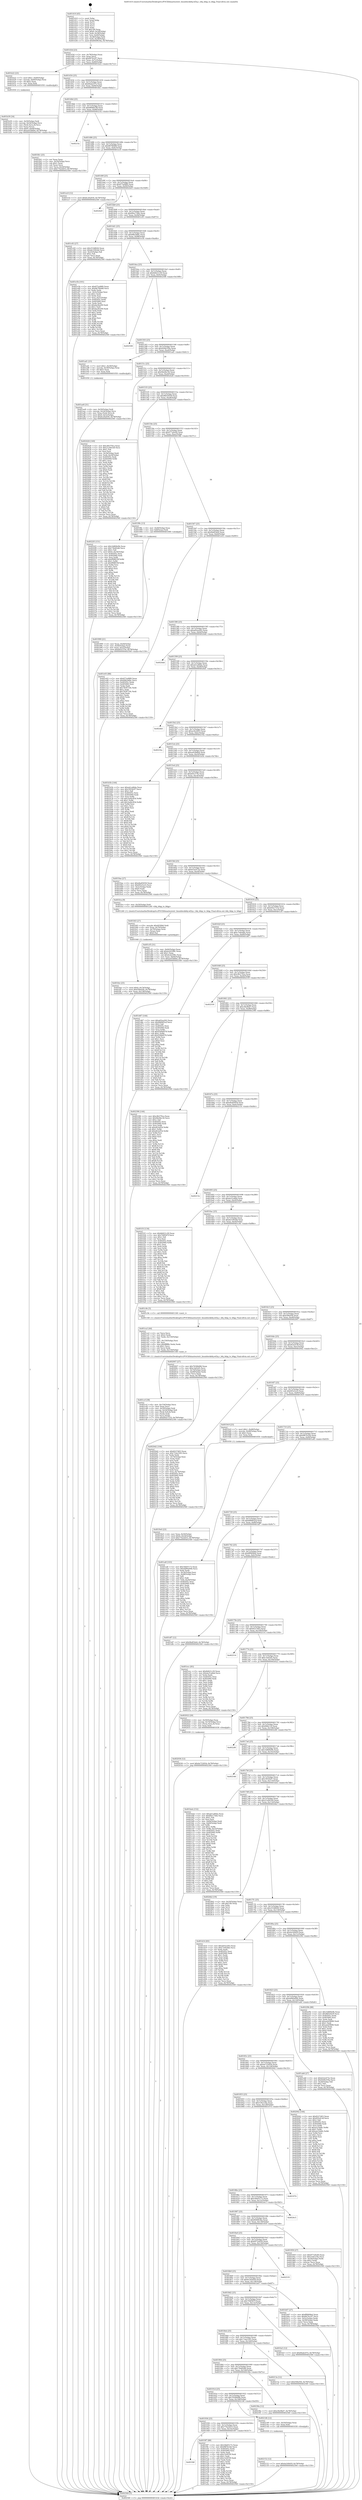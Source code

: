 digraph "0x401410" {
  label = "0x401410 (/mnt/c/Users/mathe/Desktop/tcc/POCII/binaries/extr_linuxblockbfq-wf2q.c_bfq_bfqq_to_bfqg_Final-ollvm.out::main(0))"
  labelloc = "t"
  node[shape=record]

  Entry [label="",width=0.3,height=0.3,shape=circle,fillcolor=black,style=filled]
  "0x40143d" [label="{
     0x40143d [23]\l
     | [instrs]\l
     &nbsp;&nbsp;0x40143d \<+3\>: mov -0x78(%rbp),%eax\l
     &nbsp;&nbsp;0x401440 \<+2\>: mov %eax,%ecx\l
     &nbsp;&nbsp;0x401442 \<+6\>: sub $0x8470c2f7,%ecx\l
     &nbsp;&nbsp;0x401448 \<+3\>: mov %eax,-0x7c(%rbp)\l
     &nbsp;&nbsp;0x40144b \<+3\>: mov %ecx,-0x80(%rbp)\l
     &nbsp;&nbsp;0x40144e \<+6\>: je 0000000000401b22 \<main+0x712\>\l
  }"]
  "0x401b22" [label="{
     0x401b22 [23]\l
     | [instrs]\l
     &nbsp;&nbsp;0x401b22 \<+7\>: movl $0x1,-0x60(%rbp)\l
     &nbsp;&nbsp;0x401b29 \<+4\>: movslq -0x60(%rbp),%rax\l
     &nbsp;&nbsp;0x401b2d \<+4\>: shl $0x2,%rax\l
     &nbsp;&nbsp;0x401b31 \<+3\>: mov %rax,%rdi\l
     &nbsp;&nbsp;0x401b34 \<+5\>: call 0000000000401050 \<malloc@plt\>\l
     | [calls]\l
     &nbsp;&nbsp;0x401050 \{1\} (unknown)\l
  }"]
  "0x401454" [label="{
     0x401454 [25]\l
     | [instrs]\l
     &nbsp;&nbsp;0x401454 \<+5\>: jmp 0000000000401459 \<main+0x49\>\l
     &nbsp;&nbsp;0x401459 \<+3\>: mov -0x7c(%rbp),%eax\l
     &nbsp;&nbsp;0x40145c \<+5\>: sub $0x84abc07e,%eax\l
     &nbsp;&nbsp;0x401461 \<+6\>: mov %eax,-0x84(%rbp)\l
     &nbsp;&nbsp;0x401467 \<+6\>: je 0000000000401fb1 \<main+0xba1\>\l
  }"]
  Exit [label="",width=0.3,height=0.3,shape=circle,fillcolor=black,style=filled,peripheries=2]
  "0x401fb1" [label="{
     0x401fb1 [25]\l
     | [instrs]\l
     &nbsp;&nbsp;0x401fb1 \<+2\>: xor %eax,%eax\l
     &nbsp;&nbsp;0x401fb3 \<+3\>: mov -0x54(%rbp),%ecx\l
     &nbsp;&nbsp;0x401fb6 \<+3\>: sub $0x1,%eax\l
     &nbsp;&nbsp;0x401fb9 \<+2\>: sub %eax,%ecx\l
     &nbsp;&nbsp;0x401fbb \<+3\>: mov %ecx,-0x54(%rbp)\l
     &nbsp;&nbsp;0x401fbe \<+7\>: movl $0x77b22b53,-0x78(%rbp)\l
     &nbsp;&nbsp;0x401fc5 \<+5\>: jmp 0000000000402560 \<main+0x1150\>\l
  }"]
  "0x40146d" [label="{
     0x40146d [25]\l
     | [instrs]\l
     &nbsp;&nbsp;0x40146d \<+5\>: jmp 0000000000401472 \<main+0x62\>\l
     &nbsp;&nbsp;0x401472 \<+3\>: mov -0x7c(%rbp),%eax\l
     &nbsp;&nbsp;0x401475 \<+5\>: sub $0x860bb7f8,%eax\l
     &nbsp;&nbsp;0x40147a \<+6\>: mov %eax,-0x88(%rbp)\l
     &nbsp;&nbsp;0x401480 \<+6\>: je 00000000004021fa \<main+0xdea\>\l
  }"]
  "0x402152" [label="{
     0x402152 [12]\l
     | [instrs]\l
     &nbsp;&nbsp;0x402152 \<+7\>: movl $0x4a540d5f,-0x78(%rbp)\l
     &nbsp;&nbsp;0x402159 \<+5\>: jmp 0000000000402560 \<main+0x1150\>\l
  }"]
  "0x4021fa" [label="{
     0x4021fa\l
  }", style=dashed]
  "0x401486" [label="{
     0x401486 [25]\l
     | [instrs]\l
     &nbsp;&nbsp;0x401486 \<+5\>: jmp 000000000040148b \<main+0x7b\>\l
     &nbsp;&nbsp;0x40148b \<+3\>: mov -0x7c(%rbp),%eax\l
     &nbsp;&nbsp;0x40148e \<+5\>: sub $0x867fb9d8,%eax\l
     &nbsp;&nbsp;0x401493 \<+6\>: mov %eax,-0x8c(%rbp)\l
     &nbsp;&nbsp;0x401499 \<+6\>: je 0000000000401ec0 \<main+0xab0\>\l
  }"]
  "0x402036" [label="{
     0x402036 [12]\l
     | [instrs]\l
     &nbsp;&nbsp;0x402036 \<+7\>: movl $0x4e72265d,-0x78(%rbp)\l
     &nbsp;&nbsp;0x40203d \<+5\>: jmp 0000000000402560 \<main+0x1150\>\l
  }"]
  "0x401ec0" [label="{
     0x401ec0 [12]\l
     | [instrs]\l
     &nbsp;&nbsp;0x401ec0 \<+7\>: movl $0x6c20a930,-0x78(%rbp)\l
     &nbsp;&nbsp;0x401ec7 \<+5\>: jmp 0000000000402560 \<main+0x1150\>\l
  }"]
  "0x40149f" [label="{
     0x40149f [25]\l
     | [instrs]\l
     &nbsp;&nbsp;0x40149f \<+5\>: jmp 00000000004014a4 \<main+0x94\>\l
     &nbsp;&nbsp;0x4014a4 \<+3\>: mov -0x7c(%rbp),%eax\l
     &nbsp;&nbsp;0x4014a7 \<+5\>: sub $0x875a98f0,%eax\l
     &nbsp;&nbsp;0x4014ac \<+6\>: mov %eax,-0x90(%rbp)\l
     &nbsp;&nbsp;0x4014b2 \<+6\>: je 00000000004024e9 \<main+0x10d9\>\l
  }"]
  "0x401fee" [label="{
     0x401fee [25]\l
     | [instrs]\l
     &nbsp;&nbsp;0x401fee \<+7\>: movl $0x0,-0x74(%rbp)\l
     &nbsp;&nbsp;0x401ff5 \<+7\>: movl $0xf3f4ef56,-0x78(%rbp)\l
     &nbsp;&nbsp;0x401ffc \<+6\>: mov %eax,-0x158(%rbp)\l
     &nbsp;&nbsp;0x402002 \<+5\>: jmp 0000000000402560 \<main+0x1150\>\l
  }"]
  "0x4024e9" [label="{
     0x4024e9\l
  }", style=dashed]
  "0x4014b8" [label="{
     0x4014b8 [25]\l
     | [instrs]\l
     &nbsp;&nbsp;0x4014b8 \<+5\>: jmp 00000000004014bd \<main+0xad\>\l
     &nbsp;&nbsp;0x4014bd \<+3\>: mov -0x7c(%rbp),%eax\l
     &nbsp;&nbsp;0x4014c0 \<+5\>: sub $0x89a1744e,%eax\l
     &nbsp;&nbsp;0x4014c5 \<+6\>: mov %eax,-0x94(%rbp)\l
     &nbsp;&nbsp;0x4014cb \<+6\>: je 0000000000401c83 \<main+0x873\>\l
  }"]
  "0x401fd3" [label="{
     0x401fd3 [27]\l
     | [instrs]\l
     &nbsp;&nbsp;0x401fd3 \<+10\>: movabs $0x4030b6,%rdi\l
     &nbsp;&nbsp;0x401fdd \<+4\>: mov %rax,-0x70(%rbp)\l
     &nbsp;&nbsp;0x401fe1 \<+4\>: mov -0x70(%rbp),%rax\l
     &nbsp;&nbsp;0x401fe5 \<+2\>: mov (%rax),%esi\l
     &nbsp;&nbsp;0x401fe7 \<+2\>: mov $0x0,%al\l
     &nbsp;&nbsp;0x401fe9 \<+5\>: call 0000000000401040 \<printf@plt\>\l
     | [calls]\l
     &nbsp;&nbsp;0x401040 \{1\} (unknown)\l
  }"]
  "0x401c83" [label="{
     0x401c83 [27]\l
     | [instrs]\l
     &nbsp;&nbsp;0x401c83 \<+5\>: mov $0x2534f626,%eax\l
     &nbsp;&nbsp;0x401c88 \<+5\>: mov $0xde3382dd,%ecx\l
     &nbsp;&nbsp;0x401c8d \<+3\>: mov -0x25(%rbp),%dl\l
     &nbsp;&nbsp;0x401c90 \<+3\>: test $0x1,%dl\l
     &nbsp;&nbsp;0x401c93 \<+3\>: cmovne %ecx,%eax\l
     &nbsp;&nbsp;0x401c96 \<+3\>: mov %eax,-0x78(%rbp)\l
     &nbsp;&nbsp;0x401c99 \<+5\>: jmp 0000000000402560 \<main+0x1150\>\l
  }"]
  "0x4014d1" [label="{
     0x4014d1 [25]\l
     | [instrs]\l
     &nbsp;&nbsp;0x4014d1 \<+5\>: jmp 00000000004014d6 \<main+0xc6\>\l
     &nbsp;&nbsp;0x4014d6 \<+3\>: mov -0x7c(%rbp),%eax\l
     &nbsp;&nbsp;0x4014d9 \<+5\>: sub $0x89b3df4c,%eax\l
     &nbsp;&nbsp;0x4014de \<+6\>: mov %eax,-0x98(%rbp)\l
     &nbsp;&nbsp;0x4014e4 \<+6\>: je 0000000000401e5b \<main+0xa4b\>\l
  }"]
  "0x401ccf" [label="{
     0x401ccf [38]\l
     | [instrs]\l
     &nbsp;&nbsp;0x401ccf \<+6\>: mov -0x154(%rbp),%ecx\l
     &nbsp;&nbsp;0x401cd5 \<+3\>: imul %eax,%ecx\l
     &nbsp;&nbsp;0x401cd8 \<+4\>: mov -0x50(%rbp),%rdi\l
     &nbsp;&nbsp;0x401cdc \<+4\>: movslq -0x54(%rbp),%r8\l
     &nbsp;&nbsp;0x401ce0 \<+4\>: mov (%rdi,%r8,8),%rdi\l
     &nbsp;&nbsp;0x401ce4 \<+3\>: mov (%rdi),%rdi\l
     &nbsp;&nbsp;0x401ce7 \<+2\>: mov %ecx,(%rdi)\l
     &nbsp;&nbsp;0x401ce9 \<+7\>: movl $0xb92e7232,-0x78(%rbp)\l
     &nbsp;&nbsp;0x401cf0 \<+5\>: jmp 0000000000402560 \<main+0x1150\>\l
  }"]
  "0x401e5b" [label="{
     0x401e5b [101]\l
     | [instrs]\l
     &nbsp;&nbsp;0x401e5b \<+5\>: mov $0x875a98f0,%eax\l
     &nbsp;&nbsp;0x401e60 \<+5\>: mov $0x867fb9d8,%ecx\l
     &nbsp;&nbsp;0x401e65 \<+2\>: xor %edx,%edx\l
     &nbsp;&nbsp;0x401e67 \<+3\>: mov -0x5c(%rbp),%esi\l
     &nbsp;&nbsp;0x401e6a \<+3\>: sub $0x1,%edx\l
     &nbsp;&nbsp;0x401e6d \<+2\>: sub %edx,%esi\l
     &nbsp;&nbsp;0x401e6f \<+3\>: mov %esi,-0x5c(%rbp)\l
     &nbsp;&nbsp;0x401e72 \<+7\>: mov 0x40505c,%edx\l
     &nbsp;&nbsp;0x401e79 \<+7\>: mov 0x405060,%esi\l
     &nbsp;&nbsp;0x401e80 \<+2\>: mov %edx,%edi\l
     &nbsp;&nbsp;0x401e82 \<+6\>: sub $0xdac8ee09,%edi\l
     &nbsp;&nbsp;0x401e88 \<+3\>: sub $0x1,%edi\l
     &nbsp;&nbsp;0x401e8b \<+6\>: add $0xdac8ee09,%edi\l
     &nbsp;&nbsp;0x401e91 \<+3\>: imul %edi,%edx\l
     &nbsp;&nbsp;0x401e94 \<+3\>: and $0x1,%edx\l
     &nbsp;&nbsp;0x401e97 \<+3\>: cmp $0x0,%edx\l
     &nbsp;&nbsp;0x401e9a \<+4\>: sete %r8b\l
     &nbsp;&nbsp;0x401e9e \<+3\>: cmp $0xa,%esi\l
     &nbsp;&nbsp;0x401ea1 \<+4\>: setl %r9b\l
     &nbsp;&nbsp;0x401ea5 \<+3\>: mov %r8b,%r10b\l
     &nbsp;&nbsp;0x401ea8 \<+3\>: and %r9b,%r10b\l
     &nbsp;&nbsp;0x401eab \<+3\>: xor %r9b,%r8b\l
     &nbsp;&nbsp;0x401eae \<+3\>: or %r8b,%r10b\l
     &nbsp;&nbsp;0x401eb1 \<+4\>: test $0x1,%r10b\l
     &nbsp;&nbsp;0x401eb5 \<+3\>: cmovne %ecx,%eax\l
     &nbsp;&nbsp;0x401eb8 \<+3\>: mov %eax,-0x78(%rbp)\l
     &nbsp;&nbsp;0x401ebb \<+5\>: jmp 0000000000402560 \<main+0x1150\>\l
  }"]
  "0x4014ea" [label="{
     0x4014ea [25]\l
     | [instrs]\l
     &nbsp;&nbsp;0x4014ea \<+5\>: jmp 00000000004014ef \<main+0xdf\>\l
     &nbsp;&nbsp;0x4014ef \<+3\>: mov -0x7c(%rbp),%eax\l
     &nbsp;&nbsp;0x4014f2 \<+5\>: sub $0x8d421c29,%eax\l
     &nbsp;&nbsp;0x4014f7 \<+6\>: mov %eax,-0x9c(%rbp)\l
     &nbsp;&nbsp;0x4014fd \<+6\>: je 0000000000402508 \<main+0x10f8\>\l
  }"]
  "0x401ca3" [label="{
     0x401ca3 [44]\l
     | [instrs]\l
     &nbsp;&nbsp;0x401ca3 \<+2\>: xor %ecx,%ecx\l
     &nbsp;&nbsp;0x401ca5 \<+5\>: mov $0x2,%edx\l
     &nbsp;&nbsp;0x401caa \<+6\>: mov %edx,-0x150(%rbp)\l
     &nbsp;&nbsp;0x401cb0 \<+1\>: cltd\l
     &nbsp;&nbsp;0x401cb1 \<+6\>: mov -0x150(%rbp),%esi\l
     &nbsp;&nbsp;0x401cb7 \<+2\>: idiv %esi\l
     &nbsp;&nbsp;0x401cb9 \<+6\>: imul $0xfffffffe,%edx,%edx\l
     &nbsp;&nbsp;0x401cbf \<+3\>: sub $0x1,%ecx\l
     &nbsp;&nbsp;0x401cc2 \<+2\>: sub %ecx,%edx\l
     &nbsp;&nbsp;0x401cc4 \<+6\>: mov %edx,-0x154(%rbp)\l
     &nbsp;&nbsp;0x401cca \<+5\>: call 0000000000401160 \<next_i\>\l
     | [calls]\l
     &nbsp;&nbsp;0x401160 \{1\} (/mnt/c/Users/mathe/Desktop/tcc/POCII/binaries/extr_linuxblockbfq-wf2q.c_bfq_bfqq_to_bfqg_Final-ollvm.out::next_i)\l
  }"]
  "0x402508" [label="{
     0x402508\l
  }", style=dashed]
  "0x401503" [label="{
     0x401503 [25]\l
     | [instrs]\l
     &nbsp;&nbsp;0x401503 \<+5\>: jmp 0000000000401508 \<main+0xf8\>\l
     &nbsp;&nbsp;0x401508 \<+3\>: mov -0x7c(%rbp),%eax\l
     &nbsp;&nbsp;0x40150b \<+5\>: sub $0x920b359a,%eax\l
     &nbsp;&nbsp;0x401510 \<+6\>: mov %eax,-0xa0(%rbp)\l
     &nbsp;&nbsp;0x401516 \<+6\>: je 0000000000401ad1 \<main+0x6c1\>\l
  }"]
  "0x401b39" [label="{
     0x401b39 [34]\l
     | [instrs]\l
     &nbsp;&nbsp;0x401b39 \<+4\>: mov -0x50(%rbp),%rdi\l
     &nbsp;&nbsp;0x401b3d \<+4\>: movslq -0x54(%rbp),%rcx\l
     &nbsp;&nbsp;0x401b41 \<+4\>: mov (%rdi,%rcx,8),%rcx\l
     &nbsp;&nbsp;0x401b45 \<+3\>: mov %rax,(%rcx)\l
     &nbsp;&nbsp;0x401b48 \<+7\>: movl $0x0,-0x64(%rbp)\l
     &nbsp;&nbsp;0x401b4f \<+7\>: movl $0xae03b6b4,-0x78(%rbp)\l
     &nbsp;&nbsp;0x401b56 \<+5\>: jmp 0000000000402560 \<main+0x1150\>\l
  }"]
  "0x401ad1" [label="{
     0x401ad1 [23]\l
     | [instrs]\l
     &nbsp;&nbsp;0x401ad1 \<+7\>: movl $0x1,-0x58(%rbp)\l
     &nbsp;&nbsp;0x401ad8 \<+4\>: movslq -0x58(%rbp),%rax\l
     &nbsp;&nbsp;0x401adc \<+4\>: shl $0x3,%rax\l
     &nbsp;&nbsp;0x401ae0 \<+3\>: mov %rax,%rdi\l
     &nbsp;&nbsp;0x401ae3 \<+5\>: call 0000000000401050 \<malloc@plt\>\l
     | [calls]\l
     &nbsp;&nbsp;0x401050 \{1\} (unknown)\l
  }"]
  "0x40151c" [label="{
     0x40151c [25]\l
     | [instrs]\l
     &nbsp;&nbsp;0x40151c \<+5\>: jmp 0000000000401521 \<main+0x111\>\l
     &nbsp;&nbsp;0x401521 \<+3\>: mov -0x7c(%rbp),%eax\l
     &nbsp;&nbsp;0x401524 \<+5\>: sub $0x94e0bc34,%eax\l
     &nbsp;&nbsp;0x401529 \<+6\>: mov %eax,-0xa4(%rbp)\l
     &nbsp;&nbsp;0x40152f \<+6\>: je 0000000000402426 \<main+0x1016\>\l
  }"]
  "0x401ae8" [label="{
     0x401ae8 [31]\l
     | [instrs]\l
     &nbsp;&nbsp;0x401ae8 \<+4\>: mov -0x50(%rbp),%rdi\l
     &nbsp;&nbsp;0x401aec \<+4\>: movslq -0x54(%rbp),%rcx\l
     &nbsp;&nbsp;0x401af0 \<+4\>: mov %rax,(%rdi,%rcx,8)\l
     &nbsp;&nbsp;0x401af4 \<+7\>: movl $0x0,-0x5c(%rbp)\l
     &nbsp;&nbsp;0x401afb \<+7\>: movl $0x6c20a930,-0x78(%rbp)\l
     &nbsp;&nbsp;0x401b02 \<+5\>: jmp 0000000000402560 \<main+0x1150\>\l
  }"]
  "0x402426" [label="{
     0x402426 [140]\l
     | [instrs]\l
     &nbsp;&nbsp;0x402426 \<+5\>: mov $0xc8b379ca,%eax\l
     &nbsp;&nbsp;0x40242b \<+5\>: mov $0x21a941b9,%ecx\l
     &nbsp;&nbsp;0x402430 \<+2\>: mov $0x1,%dl\l
     &nbsp;&nbsp;0x402432 \<+2\>: xor %esi,%esi\l
     &nbsp;&nbsp;0x402434 \<+3\>: mov -0x34(%rbp),%edi\l
     &nbsp;&nbsp;0x402437 \<+3\>: mov %edi,-0x24(%rbp)\l
     &nbsp;&nbsp;0x40243a \<+7\>: mov 0x40505c,%edi\l
     &nbsp;&nbsp;0x402441 \<+8\>: mov 0x405060,%r8d\l
     &nbsp;&nbsp;0x402449 \<+3\>: sub $0x1,%esi\l
     &nbsp;&nbsp;0x40244c \<+3\>: mov %edi,%r9d\l
     &nbsp;&nbsp;0x40244f \<+3\>: add %esi,%r9d\l
     &nbsp;&nbsp;0x402452 \<+4\>: imul %r9d,%edi\l
     &nbsp;&nbsp;0x402456 \<+3\>: and $0x1,%edi\l
     &nbsp;&nbsp;0x402459 \<+3\>: cmp $0x0,%edi\l
     &nbsp;&nbsp;0x40245c \<+4\>: sete %r10b\l
     &nbsp;&nbsp;0x402460 \<+4\>: cmp $0xa,%r8d\l
     &nbsp;&nbsp;0x402464 \<+4\>: setl %r11b\l
     &nbsp;&nbsp;0x402468 \<+3\>: mov %r10b,%bl\l
     &nbsp;&nbsp;0x40246b \<+3\>: xor $0xff,%bl\l
     &nbsp;&nbsp;0x40246e \<+3\>: mov %r11b,%r14b\l
     &nbsp;&nbsp;0x402471 \<+4\>: xor $0xff,%r14b\l
     &nbsp;&nbsp;0x402475 \<+3\>: xor $0x0,%dl\l
     &nbsp;&nbsp;0x402478 \<+3\>: mov %bl,%r15b\l
     &nbsp;&nbsp;0x40247b \<+4\>: and $0x0,%r15b\l
     &nbsp;&nbsp;0x40247f \<+3\>: and %dl,%r10b\l
     &nbsp;&nbsp;0x402482 \<+3\>: mov %r14b,%r12b\l
     &nbsp;&nbsp;0x402485 \<+4\>: and $0x0,%r12b\l
     &nbsp;&nbsp;0x402489 \<+3\>: and %dl,%r11b\l
     &nbsp;&nbsp;0x40248c \<+3\>: or %r10b,%r15b\l
     &nbsp;&nbsp;0x40248f \<+3\>: or %r11b,%r12b\l
     &nbsp;&nbsp;0x402492 \<+3\>: xor %r12b,%r15b\l
     &nbsp;&nbsp;0x402495 \<+3\>: or %r14b,%bl\l
     &nbsp;&nbsp;0x402498 \<+3\>: xor $0xff,%bl\l
     &nbsp;&nbsp;0x40249b \<+3\>: or $0x0,%dl\l
     &nbsp;&nbsp;0x40249e \<+2\>: and %dl,%bl\l
     &nbsp;&nbsp;0x4024a0 \<+3\>: or %bl,%r15b\l
     &nbsp;&nbsp;0x4024a3 \<+4\>: test $0x1,%r15b\l
     &nbsp;&nbsp;0x4024a7 \<+3\>: cmovne %ecx,%eax\l
     &nbsp;&nbsp;0x4024aa \<+3\>: mov %eax,-0x78(%rbp)\l
     &nbsp;&nbsp;0x4024ad \<+5\>: jmp 0000000000402560 \<main+0x1150\>\l
  }"]
  "0x401535" [label="{
     0x401535 [25]\l
     | [instrs]\l
     &nbsp;&nbsp;0x401535 \<+5\>: jmp 000000000040153a \<main+0x12a\>\l
     &nbsp;&nbsp;0x40153a \<+3\>: mov -0x7c(%rbp),%eax\l
     &nbsp;&nbsp;0x40153d \<+5\>: sub $0x96f16439,%eax\l
     &nbsp;&nbsp;0x401542 \<+6\>: mov %eax,-0xa8(%rbp)\l
     &nbsp;&nbsp;0x401548 \<+6\>: je 00000000004022f3 \<main+0xee3\>\l
  }"]
  "0x40194f" [label="{
     0x40194f\l
  }", style=dashed]
  "0x4022f3" [label="{
     0x4022f3 [151]\l
     | [instrs]\l
     &nbsp;&nbsp;0x4022f3 \<+5\>: mov $0x1b869e9b,%eax\l
     &nbsp;&nbsp;0x4022f8 \<+5\>: mov $0x73b4f2d6,%ecx\l
     &nbsp;&nbsp;0x4022fd \<+2\>: mov $0x1,%dl\l
     &nbsp;&nbsp;0x4022ff \<+7\>: movl $0x0,-0x34(%rbp)\l
     &nbsp;&nbsp;0x402306 \<+7\>: mov 0x40505c,%esi\l
     &nbsp;&nbsp;0x40230d \<+7\>: mov 0x405060,%edi\l
     &nbsp;&nbsp;0x402314 \<+3\>: mov %esi,%r8d\l
     &nbsp;&nbsp;0x402317 \<+7\>: add $0xf998f19f,%r8d\l
     &nbsp;&nbsp;0x40231e \<+4\>: sub $0x1,%r8d\l
     &nbsp;&nbsp;0x402322 \<+7\>: sub $0xf998f19f,%r8d\l
     &nbsp;&nbsp;0x402329 \<+4\>: imul %r8d,%esi\l
     &nbsp;&nbsp;0x40232d \<+3\>: and $0x1,%esi\l
     &nbsp;&nbsp;0x402330 \<+3\>: cmp $0x0,%esi\l
     &nbsp;&nbsp;0x402333 \<+4\>: sete %r9b\l
     &nbsp;&nbsp;0x402337 \<+3\>: cmp $0xa,%edi\l
     &nbsp;&nbsp;0x40233a \<+4\>: setl %r10b\l
     &nbsp;&nbsp;0x40233e \<+3\>: mov %r9b,%r11b\l
     &nbsp;&nbsp;0x402341 \<+4\>: xor $0xff,%r11b\l
     &nbsp;&nbsp;0x402345 \<+3\>: mov %r10b,%bl\l
     &nbsp;&nbsp;0x402348 \<+3\>: xor $0xff,%bl\l
     &nbsp;&nbsp;0x40234b \<+3\>: xor $0x0,%dl\l
     &nbsp;&nbsp;0x40234e \<+3\>: mov %r11b,%r14b\l
     &nbsp;&nbsp;0x402351 \<+4\>: and $0x0,%r14b\l
     &nbsp;&nbsp;0x402355 \<+3\>: and %dl,%r9b\l
     &nbsp;&nbsp;0x402358 \<+3\>: mov %bl,%r15b\l
     &nbsp;&nbsp;0x40235b \<+4\>: and $0x0,%r15b\l
     &nbsp;&nbsp;0x40235f \<+3\>: and %dl,%r10b\l
     &nbsp;&nbsp;0x402362 \<+3\>: or %r9b,%r14b\l
     &nbsp;&nbsp;0x402365 \<+3\>: or %r10b,%r15b\l
     &nbsp;&nbsp;0x402368 \<+3\>: xor %r15b,%r14b\l
     &nbsp;&nbsp;0x40236b \<+3\>: or %bl,%r11b\l
     &nbsp;&nbsp;0x40236e \<+4\>: xor $0xff,%r11b\l
     &nbsp;&nbsp;0x402372 \<+3\>: or $0x0,%dl\l
     &nbsp;&nbsp;0x402375 \<+3\>: and %dl,%r11b\l
     &nbsp;&nbsp;0x402378 \<+3\>: or %r11b,%r14b\l
     &nbsp;&nbsp;0x40237b \<+4\>: test $0x1,%r14b\l
     &nbsp;&nbsp;0x40237f \<+3\>: cmovne %ecx,%eax\l
     &nbsp;&nbsp;0x402382 \<+3\>: mov %eax,-0x78(%rbp)\l
     &nbsp;&nbsp;0x402385 \<+5\>: jmp 0000000000402560 \<main+0x1150\>\l
  }"]
  "0x40154e" [label="{
     0x40154e [25]\l
     | [instrs]\l
     &nbsp;&nbsp;0x40154e \<+5\>: jmp 0000000000401553 \<main+0x143\>\l
     &nbsp;&nbsp;0x401553 \<+3\>: mov -0x7c(%rbp),%eax\l
     &nbsp;&nbsp;0x401556 \<+5\>: sub $0x977a0e40,%eax\l
     &nbsp;&nbsp;0x40155b \<+6\>: mov %eax,-0xac(%rbp)\l
     &nbsp;&nbsp;0x401561 \<+6\>: je 000000000040198c \<main+0x57c\>\l
  }"]
  "0x4019f7" [label="{
     0x4019f7 [88]\l
     | [instrs]\l
     &nbsp;&nbsp;0x4019f7 \<+5\>: mov $0x54b05172,%eax\l
     &nbsp;&nbsp;0x4019fc \<+5\>: mov $0xf987b32b,%ecx\l
     &nbsp;&nbsp;0x401a01 \<+7\>: mov 0x40505c,%edx\l
     &nbsp;&nbsp;0x401a08 \<+7\>: mov 0x405060,%esi\l
     &nbsp;&nbsp;0x401a0f \<+2\>: mov %edx,%edi\l
     &nbsp;&nbsp;0x401a11 \<+6\>: sub $0xc3c6f1f9,%edi\l
     &nbsp;&nbsp;0x401a17 \<+3\>: sub $0x1,%edi\l
     &nbsp;&nbsp;0x401a1a \<+6\>: add $0xc3c6f1f9,%edi\l
     &nbsp;&nbsp;0x401a20 \<+3\>: imul %edi,%edx\l
     &nbsp;&nbsp;0x401a23 \<+3\>: and $0x1,%edx\l
     &nbsp;&nbsp;0x401a26 \<+3\>: cmp $0x0,%edx\l
     &nbsp;&nbsp;0x401a29 \<+4\>: sete %r8b\l
     &nbsp;&nbsp;0x401a2d \<+3\>: cmp $0xa,%esi\l
     &nbsp;&nbsp;0x401a30 \<+4\>: setl %r9b\l
     &nbsp;&nbsp;0x401a34 \<+3\>: mov %r8b,%r10b\l
     &nbsp;&nbsp;0x401a37 \<+3\>: and %r9b,%r10b\l
     &nbsp;&nbsp;0x401a3a \<+3\>: xor %r9b,%r8b\l
     &nbsp;&nbsp;0x401a3d \<+3\>: or %r8b,%r10b\l
     &nbsp;&nbsp;0x401a40 \<+4\>: test $0x1,%r10b\l
     &nbsp;&nbsp;0x401a44 \<+3\>: cmovne %ecx,%eax\l
     &nbsp;&nbsp;0x401a47 \<+3\>: mov %eax,-0x78(%rbp)\l
     &nbsp;&nbsp;0x401a4a \<+5\>: jmp 0000000000402560 \<main+0x1150\>\l
  }"]
  "0x40198c" [label="{
     0x40198c [13]\l
     | [instrs]\l
     &nbsp;&nbsp;0x40198c \<+4\>: mov -0x40(%rbp),%rax\l
     &nbsp;&nbsp;0x401990 \<+4\>: mov 0x8(%rax),%rdi\l
     &nbsp;&nbsp;0x401994 \<+5\>: call 0000000000401060 \<atoi@plt\>\l
     | [calls]\l
     &nbsp;&nbsp;0x401060 \{1\} (unknown)\l
  }"]
  "0x401567" [label="{
     0x401567 [25]\l
     | [instrs]\l
     &nbsp;&nbsp;0x401567 \<+5\>: jmp 000000000040156c \<main+0x15c\>\l
     &nbsp;&nbsp;0x40156c \<+3\>: mov -0x7c(%rbp),%eax\l
     &nbsp;&nbsp;0x40156f \<+5\>: sub $0x9bdf54e6,%eax\l
     &nbsp;&nbsp;0x401574 \<+6\>: mov %eax,-0xb0(%rbp)\l
     &nbsp;&nbsp;0x40157a \<+6\>: je 0000000000401e03 \<main+0x9f3\>\l
  }"]
  "0x401936" [label="{
     0x401936 [25]\l
     | [instrs]\l
     &nbsp;&nbsp;0x401936 \<+5\>: jmp 000000000040193b \<main+0x52b\>\l
     &nbsp;&nbsp;0x40193b \<+3\>: mov -0x7c(%rbp),%eax\l
     &nbsp;&nbsp;0x40193e \<+5\>: sub $0x77b22b53,%eax\l
     &nbsp;&nbsp;0x401943 \<+6\>: mov %eax,-0x14c(%rbp)\l
     &nbsp;&nbsp;0x401949 \<+6\>: je 00000000004019f7 \<main+0x5e7\>\l
  }"]
  "0x401e03" [label="{
     0x401e03 [88]\l
     | [instrs]\l
     &nbsp;&nbsp;0x401e03 \<+5\>: mov $0x875a98f0,%eax\l
     &nbsp;&nbsp;0x401e08 \<+5\>: mov $0x89b3df4c,%ecx\l
     &nbsp;&nbsp;0x401e0d \<+7\>: mov 0x40505c,%edx\l
     &nbsp;&nbsp;0x401e14 \<+7\>: mov 0x405060,%esi\l
     &nbsp;&nbsp;0x401e1b \<+2\>: mov %edx,%edi\l
     &nbsp;&nbsp;0x401e1d \<+6\>: add $0x7836718c,%edi\l
     &nbsp;&nbsp;0x401e23 \<+3\>: sub $0x1,%edi\l
     &nbsp;&nbsp;0x401e26 \<+6\>: sub $0x7836718c,%edi\l
     &nbsp;&nbsp;0x401e2c \<+3\>: imul %edi,%edx\l
     &nbsp;&nbsp;0x401e2f \<+3\>: and $0x1,%edx\l
     &nbsp;&nbsp;0x401e32 \<+3\>: cmp $0x0,%edx\l
     &nbsp;&nbsp;0x401e35 \<+4\>: sete %r8b\l
     &nbsp;&nbsp;0x401e39 \<+3\>: cmp $0xa,%esi\l
     &nbsp;&nbsp;0x401e3c \<+4\>: setl %r9b\l
     &nbsp;&nbsp;0x401e40 \<+3\>: mov %r8b,%r10b\l
     &nbsp;&nbsp;0x401e43 \<+3\>: and %r9b,%r10b\l
     &nbsp;&nbsp;0x401e46 \<+3\>: xor %r9b,%r8b\l
     &nbsp;&nbsp;0x401e49 \<+3\>: or %r8b,%r10b\l
     &nbsp;&nbsp;0x401e4c \<+4\>: test $0x1,%r10b\l
     &nbsp;&nbsp;0x401e50 \<+3\>: cmovne %ecx,%eax\l
     &nbsp;&nbsp;0x401e53 \<+3\>: mov %eax,-0x78(%rbp)\l
     &nbsp;&nbsp;0x401e56 \<+5\>: jmp 0000000000402560 \<main+0x1150\>\l
  }"]
  "0x401580" [label="{
     0x401580 [25]\l
     | [instrs]\l
     &nbsp;&nbsp;0x401580 \<+5\>: jmp 0000000000401585 \<main+0x175\>\l
     &nbsp;&nbsp;0x401585 \<+3\>: mov -0x7c(%rbp),%eax\l
     &nbsp;&nbsp;0x401588 \<+5\>: sub $0xa65ea262,%eax\l
     &nbsp;&nbsp;0x40158d \<+6\>: mov %eax,-0xb4(%rbp)\l
     &nbsp;&nbsp;0x401593 \<+6\>: je 00000000004024dd \<main+0x10cd\>\l
  }"]
  "0x402146" [label="{
     0x402146 [12]\l
     | [instrs]\l
     &nbsp;&nbsp;0x402146 \<+4\>: mov -0x50(%rbp),%rax\l
     &nbsp;&nbsp;0x40214a \<+3\>: mov %rax,%rdi\l
     &nbsp;&nbsp;0x40214d \<+5\>: call 0000000000401030 \<free@plt\>\l
     | [calls]\l
     &nbsp;&nbsp;0x401030 \{1\} (unknown)\l
  }"]
  "0x4024dd" [label="{
     0x4024dd\l
  }", style=dashed]
  "0x401599" [label="{
     0x401599 [25]\l
     | [instrs]\l
     &nbsp;&nbsp;0x401599 \<+5\>: jmp 000000000040159e \<main+0x18e\>\l
     &nbsp;&nbsp;0x40159e \<+3\>: mov -0x7c(%rbp),%eax\l
     &nbsp;&nbsp;0x4015a1 \<+5\>: sub $0xab1a46da,%eax\l
     &nbsp;&nbsp;0x4015a6 \<+6\>: mov %eax,-0xb8(%rbp)\l
     &nbsp;&nbsp;0x4015ac \<+6\>: je 00000000004024d1 \<main+0x10c1\>\l
  }"]
  "0x40191d" [label="{
     0x40191d [25]\l
     | [instrs]\l
     &nbsp;&nbsp;0x40191d \<+5\>: jmp 0000000000401922 \<main+0x512\>\l
     &nbsp;&nbsp;0x401922 \<+3\>: mov -0x7c(%rbp),%eax\l
     &nbsp;&nbsp;0x401925 \<+5\>: sub $0x76306d96,%eax\l
     &nbsp;&nbsp;0x40192a \<+6\>: mov %eax,-0x148(%rbp)\l
     &nbsp;&nbsp;0x401930 \<+6\>: je 0000000000402146 \<main+0xd36\>\l
  }"]
  "0x4024d1" [label="{
     0x4024d1\l
  }", style=dashed]
  "0x4015b2" [label="{
     0x4015b2 [25]\l
     | [instrs]\l
     &nbsp;&nbsp;0x4015b2 \<+5\>: jmp 00000000004015b7 \<main+0x1a7\>\l
     &nbsp;&nbsp;0x4015b7 \<+3\>: mov -0x7c(%rbp),%eax\l
     &nbsp;&nbsp;0x4015ba \<+5\>: sub $0xac0e2603,%eax\l
     &nbsp;&nbsp;0x4015bf \<+6\>: mov %eax,-0xbc(%rbp)\l
     &nbsp;&nbsp;0x4015c5 \<+6\>: je 000000000040216a \<main+0xd5a\>\l
  }"]
  "0x40238a" [label="{
     0x40238a [12]\l
     | [instrs]\l
     &nbsp;&nbsp;0x40238a \<+7\>: movl $0xcf4e9bd7,-0x78(%rbp)\l
     &nbsp;&nbsp;0x402391 \<+5\>: jmp 0000000000402560 \<main+0x1150\>\l
  }"]
  "0x40216a" [label="{
     0x40216a\l
  }", style=dashed]
  "0x4015cb" [label="{
     0x4015cb [25]\l
     | [instrs]\l
     &nbsp;&nbsp;0x4015cb \<+5\>: jmp 00000000004015d0 \<main+0x1c0\>\l
     &nbsp;&nbsp;0x4015d0 \<+3\>: mov -0x7c(%rbp),%eax\l
     &nbsp;&nbsp;0x4015d3 \<+5\>: sub $0xae03b6b4,%eax\l
     &nbsp;&nbsp;0x4015d8 \<+6\>: mov %eax,-0xc0(%rbp)\l
     &nbsp;&nbsp;0x4015de \<+6\>: je 0000000000401b5b \<main+0x74b\>\l
  }"]
  "0x401904" [label="{
     0x401904 [25]\l
     | [instrs]\l
     &nbsp;&nbsp;0x401904 \<+5\>: jmp 0000000000401909 \<main+0x4f9\>\l
     &nbsp;&nbsp;0x401909 \<+3\>: mov -0x7c(%rbp),%eax\l
     &nbsp;&nbsp;0x40190c \<+5\>: sub $0x73b4f2d6,%eax\l
     &nbsp;&nbsp;0x401911 \<+6\>: mov %eax,-0x144(%rbp)\l
     &nbsp;&nbsp;0x401917 \<+6\>: je 000000000040238a \<main+0xf7a\>\l
  }"]
  "0x401b5b" [label="{
     0x401b5b [144]\l
     | [instrs]\l
     &nbsp;&nbsp;0x401b5b \<+5\>: mov $0xab1a46da,%eax\l
     &nbsp;&nbsp;0x401b60 \<+5\>: mov $0x1f0342f7,%ecx\l
     &nbsp;&nbsp;0x401b65 \<+2\>: mov $0x1,%dl\l
     &nbsp;&nbsp;0x401b67 \<+7\>: mov 0x40505c,%esi\l
     &nbsp;&nbsp;0x401b6e \<+7\>: mov 0x405060,%edi\l
     &nbsp;&nbsp;0x401b75 \<+3\>: mov %esi,%r8d\l
     &nbsp;&nbsp;0x401b78 \<+7\>: sub $0x3a44c854,%r8d\l
     &nbsp;&nbsp;0x401b7f \<+4\>: sub $0x1,%r8d\l
     &nbsp;&nbsp;0x401b83 \<+7\>: add $0x3a44c854,%r8d\l
     &nbsp;&nbsp;0x401b8a \<+4\>: imul %r8d,%esi\l
     &nbsp;&nbsp;0x401b8e \<+3\>: and $0x1,%esi\l
     &nbsp;&nbsp;0x401b91 \<+3\>: cmp $0x0,%esi\l
     &nbsp;&nbsp;0x401b94 \<+4\>: sete %r9b\l
     &nbsp;&nbsp;0x401b98 \<+3\>: cmp $0xa,%edi\l
     &nbsp;&nbsp;0x401b9b \<+4\>: setl %r10b\l
     &nbsp;&nbsp;0x401b9f \<+3\>: mov %r9b,%r11b\l
     &nbsp;&nbsp;0x401ba2 \<+4\>: xor $0xff,%r11b\l
     &nbsp;&nbsp;0x401ba6 \<+3\>: mov %r10b,%bl\l
     &nbsp;&nbsp;0x401ba9 \<+3\>: xor $0xff,%bl\l
     &nbsp;&nbsp;0x401bac \<+3\>: xor $0x0,%dl\l
     &nbsp;&nbsp;0x401baf \<+3\>: mov %r11b,%r14b\l
     &nbsp;&nbsp;0x401bb2 \<+4\>: and $0x0,%r14b\l
     &nbsp;&nbsp;0x401bb6 \<+3\>: and %dl,%r9b\l
     &nbsp;&nbsp;0x401bb9 \<+3\>: mov %bl,%r15b\l
     &nbsp;&nbsp;0x401bbc \<+4\>: and $0x0,%r15b\l
     &nbsp;&nbsp;0x401bc0 \<+3\>: and %dl,%r10b\l
     &nbsp;&nbsp;0x401bc3 \<+3\>: or %r9b,%r14b\l
     &nbsp;&nbsp;0x401bc6 \<+3\>: or %r10b,%r15b\l
     &nbsp;&nbsp;0x401bc9 \<+3\>: xor %r15b,%r14b\l
     &nbsp;&nbsp;0x401bcc \<+3\>: or %bl,%r11b\l
     &nbsp;&nbsp;0x401bcf \<+4\>: xor $0xff,%r11b\l
     &nbsp;&nbsp;0x401bd3 \<+3\>: or $0x0,%dl\l
     &nbsp;&nbsp;0x401bd6 \<+3\>: and %dl,%r11b\l
     &nbsp;&nbsp;0x401bd9 \<+3\>: or %r11b,%r14b\l
     &nbsp;&nbsp;0x401bdc \<+4\>: test $0x1,%r14b\l
     &nbsp;&nbsp;0x401be0 \<+3\>: cmovne %ecx,%eax\l
     &nbsp;&nbsp;0x401be3 \<+3\>: mov %eax,-0x78(%rbp)\l
     &nbsp;&nbsp;0x401be6 \<+5\>: jmp 0000000000402560 \<main+0x1150\>\l
  }"]
  "0x4015e4" [label="{
     0x4015e4 [25]\l
     | [instrs]\l
     &nbsp;&nbsp;0x4015e4 \<+5\>: jmp 00000000004015e9 \<main+0x1d9\>\l
     &nbsp;&nbsp;0x4015e9 \<+3\>: mov -0x7c(%rbp),%eax\l
     &nbsp;&nbsp;0x4015ec \<+5\>: sub $0xb05c57fe,%eax\l
     &nbsp;&nbsp;0x4015f1 \<+6\>: mov %eax,-0xc4(%rbp)\l
     &nbsp;&nbsp;0x4015f7 \<+6\>: je 00000000004019ae \<main+0x59e\>\l
  }"]
  "0x40213a" [label="{
     0x40213a [12]\l
     | [instrs]\l
     &nbsp;&nbsp;0x40213a \<+7\>: movl $0xf3f4ef56,-0x78(%rbp)\l
     &nbsp;&nbsp;0x402141 \<+5\>: jmp 0000000000402560 \<main+0x1150\>\l
  }"]
  "0x4019ae" [label="{
     0x4019ae [27]\l
     | [instrs]\l
     &nbsp;&nbsp;0x4019ae \<+5\>: mov $0xd4a85659,%eax\l
     &nbsp;&nbsp;0x4019b3 \<+5\>: mov $0xf45e5ce5,%ecx\l
     &nbsp;&nbsp;0x4019b8 \<+3\>: mov -0x2c(%rbp),%edx\l
     &nbsp;&nbsp;0x4019bb \<+3\>: cmp $0x0,%edx\l
     &nbsp;&nbsp;0x4019be \<+3\>: cmove %ecx,%eax\l
     &nbsp;&nbsp;0x4019c1 \<+3\>: mov %eax,-0x78(%rbp)\l
     &nbsp;&nbsp;0x4019c4 \<+5\>: jmp 0000000000402560 \<main+0x1150\>\l
  }"]
  "0x4015fd" [label="{
     0x4015fd [25]\l
     | [instrs]\l
     &nbsp;&nbsp;0x4015fd \<+5\>: jmp 0000000000401602 \<main+0x1f2\>\l
     &nbsp;&nbsp;0x401602 \<+3\>: mov -0x7c(%rbp),%eax\l
     &nbsp;&nbsp;0x401605 \<+5\>: sub $0xb52e475e,%eax\l
     &nbsp;&nbsp;0x40160a \<+6\>: mov %eax,-0xc8(%rbp)\l
     &nbsp;&nbsp;0x401610 \<+6\>: je 0000000000401fca \<main+0xbba\>\l
  }"]
  "0x4018eb" [label="{
     0x4018eb [25]\l
     | [instrs]\l
     &nbsp;&nbsp;0x4018eb \<+5\>: jmp 00000000004018f0 \<main+0x4e0\>\l
     &nbsp;&nbsp;0x4018f0 \<+3\>: mov -0x7c(%rbp),%eax\l
     &nbsp;&nbsp;0x4018f3 \<+5\>: sub $0x71da5393,%eax\l
     &nbsp;&nbsp;0x4018f8 \<+6\>: mov %eax,-0x140(%rbp)\l
     &nbsp;&nbsp;0x4018fe \<+6\>: je 000000000040213a \<main+0xd2a\>\l
  }"]
  "0x401fca" [label="{
     0x401fca [9]\l
     | [instrs]\l
     &nbsp;&nbsp;0x401fca \<+4\>: mov -0x50(%rbp),%rdi\l
     &nbsp;&nbsp;0x401fce \<+5\>: call 0000000000401240 \<bfq_bfqq_to_bfqg\>\l
     | [calls]\l
     &nbsp;&nbsp;0x401240 \{1\} (/mnt/c/Users/mathe/Desktop/tcc/POCII/binaries/extr_linuxblockbfq-wf2q.c_bfq_bfqq_to_bfqg_Final-ollvm.out::bfq_bfqq_to_bfqg)\l
  }"]
  "0x401616" [label="{
     0x401616 [25]\l
     | [instrs]\l
     &nbsp;&nbsp;0x401616 \<+5\>: jmp 000000000040161b \<main+0x20b\>\l
     &nbsp;&nbsp;0x40161b \<+3\>: mov -0x7c(%rbp),%eax\l
     &nbsp;&nbsp;0x40161e \<+5\>: sub $0xb92e7232,%eax\l
     &nbsp;&nbsp;0x401623 \<+6\>: mov %eax,-0xcc(%rbp)\l
     &nbsp;&nbsp;0x401629 \<+6\>: je 0000000000401cf5 \<main+0x8e5\>\l
  }"]
  "0x401fa5" [label="{
     0x401fa5 [12]\l
     | [instrs]\l
     &nbsp;&nbsp;0x401fa5 \<+7\>: movl $0x84abc07e,-0x78(%rbp)\l
     &nbsp;&nbsp;0x401fac \<+5\>: jmp 0000000000402560 \<main+0x1150\>\l
  }"]
  "0x401cf5" [label="{
     0x401cf5 [31]\l
     | [instrs]\l
     &nbsp;&nbsp;0x401cf5 \<+3\>: mov -0x64(%rbp),%eax\l
     &nbsp;&nbsp;0x401cf8 \<+5\>: add $0xdcd2298c,%eax\l
     &nbsp;&nbsp;0x401cfd \<+3\>: add $0x1,%eax\l
     &nbsp;&nbsp;0x401d00 \<+5\>: sub $0xdcd2298c,%eax\l
     &nbsp;&nbsp;0x401d05 \<+3\>: mov %eax,-0x64(%rbp)\l
     &nbsp;&nbsp;0x401d08 \<+7\>: movl $0xae03b6b4,-0x78(%rbp)\l
     &nbsp;&nbsp;0x401d0f \<+5\>: jmp 0000000000402560 \<main+0x1150\>\l
  }"]
  "0x40162f" [label="{
     0x40162f [25]\l
     | [instrs]\l
     &nbsp;&nbsp;0x40162f \<+5\>: jmp 0000000000401634 \<main+0x224\>\l
     &nbsp;&nbsp;0x401634 \<+3\>: mov -0x7c(%rbp),%eax\l
     &nbsp;&nbsp;0x401637 \<+5\>: sub $0xc7e6edde,%eax\l
     &nbsp;&nbsp;0x40163c \<+6\>: mov %eax,-0xd0(%rbp)\l
     &nbsp;&nbsp;0x401642 \<+6\>: je 0000000000401d67 \<main+0x957\>\l
  }"]
  "0x4018d2" [label="{
     0x4018d2 [25]\l
     | [instrs]\l
     &nbsp;&nbsp;0x4018d2 \<+5\>: jmp 00000000004018d7 \<main+0x4c7\>\l
     &nbsp;&nbsp;0x4018d7 \<+3\>: mov -0x7c(%rbp),%eax\l
     &nbsp;&nbsp;0x4018da \<+5\>: sub $0x704f567f,%eax\l
     &nbsp;&nbsp;0x4018df \<+6\>: mov %eax,-0x13c(%rbp)\l
     &nbsp;&nbsp;0x4018e5 \<+6\>: je 0000000000401fa5 \<main+0xb95\>\l
  }"]
  "0x401d67" [label="{
     0x401d67 [144]\l
     | [instrs]\l
     &nbsp;&nbsp;0x401d67 \<+5\>: mov $0xa65ea262,%eax\l
     &nbsp;&nbsp;0x401d6c \<+5\>: mov $0xfb8065cd,%ecx\l
     &nbsp;&nbsp;0x401d71 \<+2\>: mov $0x1,%dl\l
     &nbsp;&nbsp;0x401d73 \<+7\>: mov 0x40505c,%esi\l
     &nbsp;&nbsp;0x401d7a \<+7\>: mov 0x405060,%edi\l
     &nbsp;&nbsp;0x401d81 \<+3\>: mov %esi,%r8d\l
     &nbsp;&nbsp;0x401d84 \<+7\>: sub $0x930b6978,%r8d\l
     &nbsp;&nbsp;0x401d8b \<+4\>: sub $0x1,%r8d\l
     &nbsp;&nbsp;0x401d8f \<+7\>: add $0x930b6978,%r8d\l
     &nbsp;&nbsp;0x401d96 \<+4\>: imul %r8d,%esi\l
     &nbsp;&nbsp;0x401d9a \<+3\>: and $0x1,%esi\l
     &nbsp;&nbsp;0x401d9d \<+3\>: cmp $0x0,%esi\l
     &nbsp;&nbsp;0x401da0 \<+4\>: sete %r9b\l
     &nbsp;&nbsp;0x401da4 \<+3\>: cmp $0xa,%edi\l
     &nbsp;&nbsp;0x401da7 \<+4\>: setl %r10b\l
     &nbsp;&nbsp;0x401dab \<+3\>: mov %r9b,%r11b\l
     &nbsp;&nbsp;0x401dae \<+4\>: xor $0xff,%r11b\l
     &nbsp;&nbsp;0x401db2 \<+3\>: mov %r10b,%bl\l
     &nbsp;&nbsp;0x401db5 \<+3\>: xor $0xff,%bl\l
     &nbsp;&nbsp;0x401db8 \<+3\>: xor $0x0,%dl\l
     &nbsp;&nbsp;0x401dbb \<+3\>: mov %r11b,%r14b\l
     &nbsp;&nbsp;0x401dbe \<+4\>: and $0x0,%r14b\l
     &nbsp;&nbsp;0x401dc2 \<+3\>: and %dl,%r9b\l
     &nbsp;&nbsp;0x401dc5 \<+3\>: mov %bl,%r15b\l
     &nbsp;&nbsp;0x401dc8 \<+4\>: and $0x0,%r15b\l
     &nbsp;&nbsp;0x401dcc \<+3\>: and %dl,%r10b\l
     &nbsp;&nbsp;0x401dcf \<+3\>: or %r9b,%r14b\l
     &nbsp;&nbsp;0x401dd2 \<+3\>: or %r10b,%r15b\l
     &nbsp;&nbsp;0x401dd5 \<+3\>: xor %r15b,%r14b\l
     &nbsp;&nbsp;0x401dd8 \<+3\>: or %bl,%r11b\l
     &nbsp;&nbsp;0x401ddb \<+4\>: xor $0xff,%r11b\l
     &nbsp;&nbsp;0x401ddf \<+3\>: or $0x0,%dl\l
     &nbsp;&nbsp;0x401de2 \<+3\>: and %dl,%r11b\l
     &nbsp;&nbsp;0x401de5 \<+3\>: or %r11b,%r14b\l
     &nbsp;&nbsp;0x401de8 \<+4\>: test $0x1,%r14b\l
     &nbsp;&nbsp;0x401dec \<+3\>: cmovne %ecx,%eax\l
     &nbsp;&nbsp;0x401def \<+3\>: mov %eax,-0x78(%rbp)\l
     &nbsp;&nbsp;0x401df2 \<+5\>: jmp 0000000000402560 \<main+0x1150\>\l
  }"]
  "0x401648" [label="{
     0x401648 [25]\l
     | [instrs]\l
     &nbsp;&nbsp;0x401648 \<+5\>: jmp 000000000040164d \<main+0x23d\>\l
     &nbsp;&nbsp;0x40164d \<+3\>: mov -0x7c(%rbp),%eax\l
     &nbsp;&nbsp;0x401650 \<+5\>: sub $0xc8b379ca,%eax\l
     &nbsp;&nbsp;0x401655 \<+6\>: mov %eax,-0xd4(%rbp)\l
     &nbsp;&nbsp;0x40165b \<+6\>: je 0000000000402559 \<main+0x1149\>\l
  }"]
  "0x401b07" [label="{
     0x401b07 [27]\l
     | [instrs]\l
     &nbsp;&nbsp;0x401b07 \<+5\>: mov $0xff9909b4,%eax\l
     &nbsp;&nbsp;0x401b0c \<+5\>: mov $0x8470c2f7,%ecx\l
     &nbsp;&nbsp;0x401b11 \<+3\>: mov -0x5c(%rbp),%edx\l
     &nbsp;&nbsp;0x401b14 \<+3\>: cmp -0x58(%rbp),%edx\l
     &nbsp;&nbsp;0x401b17 \<+3\>: cmovl %ecx,%eax\l
     &nbsp;&nbsp;0x401b1a \<+3\>: mov %eax,-0x78(%rbp)\l
     &nbsp;&nbsp;0x401b1d \<+5\>: jmp 0000000000402560 \<main+0x1150\>\l
  }"]
  "0x402559" [label="{
     0x402559\l
  }", style=dashed]
  "0x401661" [label="{
     0x401661 [25]\l
     | [instrs]\l
     &nbsp;&nbsp;0x401661 \<+5\>: jmp 0000000000401666 \<main+0x256\>\l
     &nbsp;&nbsp;0x401666 \<+3\>: mov -0x7c(%rbp),%eax\l
     &nbsp;&nbsp;0x401669 \<+5\>: sub $0xcf4e9bd7,%eax\l
     &nbsp;&nbsp;0x40166e \<+6\>: mov %eax,-0xd8(%rbp)\l
     &nbsp;&nbsp;0x401674 \<+6\>: je 0000000000402396 \<main+0xf86\>\l
  }"]
  "0x4018b9" [label="{
     0x4018b9 [25]\l
     | [instrs]\l
     &nbsp;&nbsp;0x4018b9 \<+5\>: jmp 00000000004018be \<main+0x4ae\>\l
     &nbsp;&nbsp;0x4018be \<+3\>: mov -0x7c(%rbp),%eax\l
     &nbsp;&nbsp;0x4018c1 \<+5\>: sub $0x6c20a930,%eax\l
     &nbsp;&nbsp;0x4018c6 \<+6\>: mov %eax,-0x138(%rbp)\l
     &nbsp;&nbsp;0x4018cc \<+6\>: je 0000000000401b07 \<main+0x6f7\>\l
  }"]
  "0x402396" [label="{
     0x402396 [144]\l
     | [instrs]\l
     &nbsp;&nbsp;0x402396 \<+5\>: mov $0xc8b379ca,%eax\l
     &nbsp;&nbsp;0x40239b \<+5\>: mov $0x94e0bc34,%ecx\l
     &nbsp;&nbsp;0x4023a0 \<+2\>: mov $0x1,%dl\l
     &nbsp;&nbsp;0x4023a2 \<+7\>: mov 0x40505c,%esi\l
     &nbsp;&nbsp;0x4023a9 \<+7\>: mov 0x405060,%edi\l
     &nbsp;&nbsp;0x4023b0 \<+3\>: mov %esi,%r8d\l
     &nbsp;&nbsp;0x4023b3 \<+7\>: sub $0xd43a954,%r8d\l
     &nbsp;&nbsp;0x4023ba \<+4\>: sub $0x1,%r8d\l
     &nbsp;&nbsp;0x4023be \<+7\>: add $0xd43a954,%r8d\l
     &nbsp;&nbsp;0x4023c5 \<+4\>: imul %r8d,%esi\l
     &nbsp;&nbsp;0x4023c9 \<+3\>: and $0x1,%esi\l
     &nbsp;&nbsp;0x4023cc \<+3\>: cmp $0x0,%esi\l
     &nbsp;&nbsp;0x4023cf \<+4\>: sete %r9b\l
     &nbsp;&nbsp;0x4023d3 \<+3\>: cmp $0xa,%edi\l
     &nbsp;&nbsp;0x4023d6 \<+4\>: setl %r10b\l
     &nbsp;&nbsp;0x4023da \<+3\>: mov %r9b,%r11b\l
     &nbsp;&nbsp;0x4023dd \<+4\>: xor $0xff,%r11b\l
     &nbsp;&nbsp;0x4023e1 \<+3\>: mov %r10b,%bl\l
     &nbsp;&nbsp;0x4023e4 \<+3\>: xor $0xff,%bl\l
     &nbsp;&nbsp;0x4023e7 \<+3\>: xor $0x1,%dl\l
     &nbsp;&nbsp;0x4023ea \<+3\>: mov %r11b,%r14b\l
     &nbsp;&nbsp;0x4023ed \<+4\>: and $0xff,%r14b\l
     &nbsp;&nbsp;0x4023f1 \<+3\>: and %dl,%r9b\l
     &nbsp;&nbsp;0x4023f4 \<+3\>: mov %bl,%r15b\l
     &nbsp;&nbsp;0x4023f7 \<+4\>: and $0xff,%r15b\l
     &nbsp;&nbsp;0x4023fb \<+3\>: and %dl,%r10b\l
     &nbsp;&nbsp;0x4023fe \<+3\>: or %r9b,%r14b\l
     &nbsp;&nbsp;0x402401 \<+3\>: or %r10b,%r15b\l
     &nbsp;&nbsp;0x402404 \<+3\>: xor %r15b,%r14b\l
     &nbsp;&nbsp;0x402407 \<+3\>: or %bl,%r11b\l
     &nbsp;&nbsp;0x40240a \<+4\>: xor $0xff,%r11b\l
     &nbsp;&nbsp;0x40240e \<+3\>: or $0x1,%dl\l
     &nbsp;&nbsp;0x402411 \<+3\>: and %dl,%r11b\l
     &nbsp;&nbsp;0x402414 \<+3\>: or %r11b,%r14b\l
     &nbsp;&nbsp;0x402417 \<+4\>: test $0x1,%r14b\l
     &nbsp;&nbsp;0x40241b \<+3\>: cmovne %ecx,%eax\l
     &nbsp;&nbsp;0x40241e \<+3\>: mov %eax,-0x78(%rbp)\l
     &nbsp;&nbsp;0x402421 \<+5\>: jmp 0000000000402560 \<main+0x1150\>\l
  }"]
  "0x40167a" [label="{
     0x40167a [25]\l
     | [instrs]\l
     &nbsp;&nbsp;0x40167a \<+5\>: jmp 000000000040167f \<main+0x26f\>\l
     &nbsp;&nbsp;0x40167f \<+3\>: mov -0x7c(%rbp),%eax\l
     &nbsp;&nbsp;0x401682 \<+5\>: sub $0xd4a85659,%eax\l
     &nbsp;&nbsp;0x401687 \<+6\>: mov %eax,-0xdc(%rbp)\l
     &nbsp;&nbsp;0x40168d \<+6\>: je 000000000040215e \<main+0xd4e\>\l
  }"]
  "0x402535" [label="{
     0x402535\l
  }", style=dashed]
  "0x40215e" [label="{
     0x40215e\l
  }", style=dashed]
  "0x401693" [label="{
     0x401693 [25]\l
     | [instrs]\l
     &nbsp;&nbsp;0x401693 \<+5\>: jmp 0000000000401698 \<main+0x288\>\l
     &nbsp;&nbsp;0x401698 \<+3\>: mov -0x7c(%rbp),%eax\l
     &nbsp;&nbsp;0x40169b \<+5\>: sub $0xda31abbd,%eax\l
     &nbsp;&nbsp;0x4016a0 \<+6\>: mov %eax,-0xe0(%rbp)\l
     &nbsp;&nbsp;0x4016a6 \<+6\>: je 0000000000401f1f \<main+0xb0f\>\l
  }"]
  "0x4019e0" [label="{
     0x4019e0 [23]\l
     | [instrs]\l
     &nbsp;&nbsp;0x4019e0 \<+4\>: mov %rax,-0x50(%rbp)\l
     &nbsp;&nbsp;0x4019e4 \<+7\>: movl $0x0,-0x54(%rbp)\l
     &nbsp;&nbsp;0x4019eb \<+7\>: movl $0x77b22b53,-0x78(%rbp)\l
     &nbsp;&nbsp;0x4019f2 \<+5\>: jmp 0000000000402560 \<main+0x1150\>\l
  }"]
  "0x401f1f" [label="{
     0x401f1f [134]\l
     | [instrs]\l
     &nbsp;&nbsp;0x401f1f \<+5\>: mov $0x8d421c29,%eax\l
     &nbsp;&nbsp;0x401f24 \<+5\>: mov $0x704f567f,%ecx\l
     &nbsp;&nbsp;0x401f29 \<+2\>: mov $0x1,%dl\l
     &nbsp;&nbsp;0x401f2b \<+2\>: xor %esi,%esi\l
     &nbsp;&nbsp;0x401f2d \<+7\>: mov 0x40505c,%edi\l
     &nbsp;&nbsp;0x401f34 \<+8\>: mov 0x405060,%r8d\l
     &nbsp;&nbsp;0x401f3c \<+3\>: sub $0x1,%esi\l
     &nbsp;&nbsp;0x401f3f \<+3\>: mov %edi,%r9d\l
     &nbsp;&nbsp;0x401f42 \<+3\>: add %esi,%r9d\l
     &nbsp;&nbsp;0x401f45 \<+4\>: imul %r9d,%edi\l
     &nbsp;&nbsp;0x401f49 \<+3\>: and $0x1,%edi\l
     &nbsp;&nbsp;0x401f4c \<+3\>: cmp $0x0,%edi\l
     &nbsp;&nbsp;0x401f4f \<+4\>: sete %r10b\l
     &nbsp;&nbsp;0x401f53 \<+4\>: cmp $0xa,%r8d\l
     &nbsp;&nbsp;0x401f57 \<+4\>: setl %r11b\l
     &nbsp;&nbsp;0x401f5b \<+3\>: mov %r10b,%bl\l
     &nbsp;&nbsp;0x401f5e \<+3\>: xor $0xff,%bl\l
     &nbsp;&nbsp;0x401f61 \<+3\>: mov %r11b,%r14b\l
     &nbsp;&nbsp;0x401f64 \<+4\>: xor $0xff,%r14b\l
     &nbsp;&nbsp;0x401f68 \<+3\>: xor $0x1,%dl\l
     &nbsp;&nbsp;0x401f6b \<+3\>: mov %bl,%r15b\l
     &nbsp;&nbsp;0x401f6e \<+4\>: and $0xff,%r15b\l
     &nbsp;&nbsp;0x401f72 \<+3\>: and %dl,%r10b\l
     &nbsp;&nbsp;0x401f75 \<+3\>: mov %r14b,%r12b\l
     &nbsp;&nbsp;0x401f78 \<+4\>: and $0xff,%r12b\l
     &nbsp;&nbsp;0x401f7c \<+3\>: and %dl,%r11b\l
     &nbsp;&nbsp;0x401f7f \<+3\>: or %r10b,%r15b\l
     &nbsp;&nbsp;0x401f82 \<+3\>: or %r11b,%r12b\l
     &nbsp;&nbsp;0x401f85 \<+3\>: xor %r12b,%r15b\l
     &nbsp;&nbsp;0x401f88 \<+3\>: or %r14b,%bl\l
     &nbsp;&nbsp;0x401f8b \<+3\>: xor $0xff,%bl\l
     &nbsp;&nbsp;0x401f8e \<+3\>: or $0x1,%dl\l
     &nbsp;&nbsp;0x401f91 \<+2\>: and %dl,%bl\l
     &nbsp;&nbsp;0x401f93 \<+3\>: or %bl,%r15b\l
     &nbsp;&nbsp;0x401f96 \<+4\>: test $0x1,%r15b\l
     &nbsp;&nbsp;0x401f9a \<+3\>: cmovne %ecx,%eax\l
     &nbsp;&nbsp;0x401f9d \<+3\>: mov %eax,-0x78(%rbp)\l
     &nbsp;&nbsp;0x401fa0 \<+5\>: jmp 0000000000402560 \<main+0x1150\>\l
  }"]
  "0x4016ac" [label="{
     0x4016ac [25]\l
     | [instrs]\l
     &nbsp;&nbsp;0x4016ac \<+5\>: jmp 00000000004016b1 \<main+0x2a1\>\l
     &nbsp;&nbsp;0x4016b1 \<+3\>: mov -0x7c(%rbp),%eax\l
     &nbsp;&nbsp;0x4016b4 \<+5\>: sub $0xde3382dd,%eax\l
     &nbsp;&nbsp;0x4016b9 \<+6\>: mov %eax,-0xe4(%rbp)\l
     &nbsp;&nbsp;0x4016bf \<+6\>: je 0000000000401c9e \<main+0x88e\>\l
  }"]
  "0x401999" [label="{
     0x401999 [21]\l
     | [instrs]\l
     &nbsp;&nbsp;0x401999 \<+3\>: mov %eax,-0x44(%rbp)\l
     &nbsp;&nbsp;0x40199c \<+3\>: mov -0x44(%rbp),%eax\l
     &nbsp;&nbsp;0x40199f \<+3\>: mov %eax,-0x2c(%rbp)\l
     &nbsp;&nbsp;0x4019a2 \<+7\>: movl $0xb05c57fe,-0x78(%rbp)\l
     &nbsp;&nbsp;0x4019a9 \<+5\>: jmp 0000000000402560 \<main+0x1150\>\l
  }"]
  "0x401c9e" [label="{
     0x401c9e [5]\l
     | [instrs]\l
     &nbsp;&nbsp;0x401c9e \<+5\>: call 0000000000401160 \<next_i\>\l
     | [calls]\l
     &nbsp;&nbsp;0x401160 \{1\} (/mnt/c/Users/mathe/Desktop/tcc/POCII/binaries/extr_linuxblockbfq-wf2q.c_bfq_bfqq_to_bfqg_Final-ollvm.out::next_i)\l
  }"]
  "0x4016c5" [label="{
     0x4016c5 [25]\l
     | [instrs]\l
     &nbsp;&nbsp;0x4016c5 \<+5\>: jmp 00000000004016ca \<main+0x2ba\>\l
     &nbsp;&nbsp;0x4016ca \<+3\>: mov -0x7c(%rbp),%eax\l
     &nbsp;&nbsp;0x4016cd \<+5\>: sub $0xf3f4ef56,%eax\l
     &nbsp;&nbsp;0x4016d2 \<+6\>: mov %eax,-0xe8(%rbp)\l
     &nbsp;&nbsp;0x4016d8 \<+6\>: je 0000000000402007 \<main+0xbf7\>\l
  }"]
  "0x401410" [label="{
     0x401410 [45]\l
     | [instrs]\l
     &nbsp;&nbsp;0x401410 \<+1\>: push %rbp\l
     &nbsp;&nbsp;0x401411 \<+3\>: mov %rsp,%rbp\l
     &nbsp;&nbsp;0x401414 \<+2\>: push %r15\l
     &nbsp;&nbsp;0x401416 \<+2\>: push %r14\l
     &nbsp;&nbsp;0x401418 \<+2\>: push %r12\l
     &nbsp;&nbsp;0x40141a \<+1\>: push %rbx\l
     &nbsp;&nbsp;0x40141b \<+7\>: sub $0x140,%rsp\l
     &nbsp;&nbsp;0x401422 \<+7\>: movl $0x0,-0x34(%rbp)\l
     &nbsp;&nbsp;0x401429 \<+3\>: mov %edi,-0x38(%rbp)\l
     &nbsp;&nbsp;0x40142c \<+4\>: mov %rsi,-0x40(%rbp)\l
     &nbsp;&nbsp;0x401430 \<+3\>: mov -0x38(%rbp),%edi\l
     &nbsp;&nbsp;0x401433 \<+3\>: mov %edi,-0x30(%rbp)\l
     &nbsp;&nbsp;0x401436 \<+7\>: movl $0x6649634a,-0x78(%rbp)\l
  }"]
  "0x402007" [label="{
     0x402007 [27]\l
     | [instrs]\l
     &nbsp;&nbsp;0x402007 \<+5\>: mov $0x76306d96,%eax\l
     &nbsp;&nbsp;0x40200c \<+5\>: mov $0xc3a02d5,%ecx\l
     &nbsp;&nbsp;0x402011 \<+3\>: mov -0x74(%rbp),%edx\l
     &nbsp;&nbsp;0x402014 \<+3\>: cmp -0x48(%rbp),%edx\l
     &nbsp;&nbsp;0x402017 \<+3\>: cmovl %ecx,%eax\l
     &nbsp;&nbsp;0x40201a \<+3\>: mov %eax,-0x78(%rbp)\l
     &nbsp;&nbsp;0x40201d \<+5\>: jmp 0000000000402560 \<main+0x1150\>\l
  }"]
  "0x4016de" [label="{
     0x4016de [25]\l
     | [instrs]\l
     &nbsp;&nbsp;0x4016de \<+5\>: jmp 00000000004016e3 \<main+0x2d3\>\l
     &nbsp;&nbsp;0x4016e3 \<+3\>: mov -0x7c(%rbp),%eax\l
     &nbsp;&nbsp;0x4016e6 \<+5\>: sub $0xf43e414f,%eax\l
     &nbsp;&nbsp;0x4016eb \<+6\>: mov %eax,-0xec(%rbp)\l
     &nbsp;&nbsp;0x4016f1 \<+6\>: je 00000000004020d2 \<main+0xcc2\>\l
  }"]
  "0x402560" [label="{
     0x402560 [5]\l
     | [instrs]\l
     &nbsp;&nbsp;0x402560 \<+5\>: jmp 000000000040143d \<main+0x2d\>\l
  }"]
  "0x4020d2" [label="{
     0x4020d2 [104]\l
     | [instrs]\l
     &nbsp;&nbsp;0x4020d2 \<+5\>: mov $0x8227d03,%eax\l
     &nbsp;&nbsp;0x4020d7 \<+5\>: mov $0x71da5393,%ecx\l
     &nbsp;&nbsp;0x4020dc \<+2\>: xor %edx,%edx\l
     &nbsp;&nbsp;0x4020de \<+3\>: mov -0x74(%rbp),%esi\l
     &nbsp;&nbsp;0x4020e1 \<+2\>: mov %edx,%edi\l
     &nbsp;&nbsp;0x4020e3 \<+2\>: sub %esi,%edi\l
     &nbsp;&nbsp;0x4020e5 \<+2\>: mov %edx,%esi\l
     &nbsp;&nbsp;0x4020e7 \<+3\>: sub $0x1,%esi\l
     &nbsp;&nbsp;0x4020ea \<+2\>: add %esi,%edi\l
     &nbsp;&nbsp;0x4020ec \<+2\>: mov %edx,%esi\l
     &nbsp;&nbsp;0x4020ee \<+2\>: sub %edi,%esi\l
     &nbsp;&nbsp;0x4020f0 \<+3\>: mov %esi,-0x74(%rbp)\l
     &nbsp;&nbsp;0x4020f3 \<+7\>: mov 0x40505c,%esi\l
     &nbsp;&nbsp;0x4020fa \<+7\>: mov 0x405060,%edi\l
     &nbsp;&nbsp;0x402101 \<+3\>: sub $0x1,%edx\l
     &nbsp;&nbsp;0x402104 \<+3\>: mov %esi,%r8d\l
     &nbsp;&nbsp;0x402107 \<+3\>: add %edx,%r8d\l
     &nbsp;&nbsp;0x40210a \<+4\>: imul %r8d,%esi\l
     &nbsp;&nbsp;0x40210e \<+3\>: and $0x1,%esi\l
     &nbsp;&nbsp;0x402111 \<+3\>: cmp $0x0,%esi\l
     &nbsp;&nbsp;0x402114 \<+4\>: sete %r9b\l
     &nbsp;&nbsp;0x402118 \<+3\>: cmp $0xa,%edi\l
     &nbsp;&nbsp;0x40211b \<+4\>: setl %r10b\l
     &nbsp;&nbsp;0x40211f \<+3\>: mov %r9b,%r11b\l
     &nbsp;&nbsp;0x402122 \<+3\>: and %r10b,%r11b\l
     &nbsp;&nbsp;0x402125 \<+3\>: xor %r10b,%r9b\l
     &nbsp;&nbsp;0x402128 \<+3\>: or %r9b,%r11b\l
     &nbsp;&nbsp;0x40212b \<+4\>: test $0x1,%r11b\l
     &nbsp;&nbsp;0x40212f \<+3\>: cmovne %ecx,%eax\l
     &nbsp;&nbsp;0x402132 \<+3\>: mov %eax,-0x78(%rbp)\l
     &nbsp;&nbsp;0x402135 \<+5\>: jmp 0000000000402560 \<main+0x1150\>\l
  }"]
  "0x4016f7" [label="{
     0x4016f7 [25]\l
     | [instrs]\l
     &nbsp;&nbsp;0x4016f7 \<+5\>: jmp 00000000004016fc \<main+0x2ec\>\l
     &nbsp;&nbsp;0x4016fc \<+3\>: mov -0x7c(%rbp),%eax\l
     &nbsp;&nbsp;0x4016ff \<+5\>: sub $0xf45e5ce5,%eax\l
     &nbsp;&nbsp;0x401704 \<+6\>: mov %eax,-0xf0(%rbp)\l
     &nbsp;&nbsp;0x40170a \<+6\>: je 00000000004019c9 \<main+0x5b9\>\l
  }"]
  "0x4018a0" [label="{
     0x4018a0 [25]\l
     | [instrs]\l
     &nbsp;&nbsp;0x4018a0 \<+5\>: jmp 00000000004018a5 \<main+0x495\>\l
     &nbsp;&nbsp;0x4018a5 \<+3\>: mov -0x7c(%rbp),%eax\l
     &nbsp;&nbsp;0x4018a8 \<+5\>: sub $0x6972e839,%eax\l
     &nbsp;&nbsp;0x4018ad \<+6\>: mov %eax,-0x134(%rbp)\l
     &nbsp;&nbsp;0x4018b3 \<+6\>: je 0000000000402535 \<main+0x1125\>\l
  }"]
  "0x4019c9" [label="{
     0x4019c9 [23]\l
     | [instrs]\l
     &nbsp;&nbsp;0x4019c9 \<+7\>: movl $0x1,-0x48(%rbp)\l
     &nbsp;&nbsp;0x4019d0 \<+4\>: movslq -0x48(%rbp),%rax\l
     &nbsp;&nbsp;0x4019d4 \<+4\>: shl $0x3,%rax\l
     &nbsp;&nbsp;0x4019d8 \<+3\>: mov %rax,%rdi\l
     &nbsp;&nbsp;0x4019db \<+5\>: call 0000000000401050 \<malloc@plt\>\l
     | [calls]\l
     &nbsp;&nbsp;0x401050 \{1\} (unknown)\l
  }"]
  "0x401710" [label="{
     0x401710 [25]\l
     | [instrs]\l
     &nbsp;&nbsp;0x401710 \<+5\>: jmp 0000000000401715 \<main+0x305\>\l
     &nbsp;&nbsp;0x401715 \<+3\>: mov -0x7c(%rbp),%eax\l
     &nbsp;&nbsp;0x401718 \<+5\>: sub $0xf987b32b,%eax\l
     &nbsp;&nbsp;0x40171d \<+6\>: mov %eax,-0xf4(%rbp)\l
     &nbsp;&nbsp;0x401723 \<+6\>: je 0000000000401a4f \<main+0x63f\>\l
  }"]
  "0x401959" [label="{
     0x401959 [27]\l
     | [instrs]\l
     &nbsp;&nbsp;0x401959 \<+5\>: mov $0x977a0e40,%eax\l
     &nbsp;&nbsp;0x40195e \<+5\>: mov $0x518ce18a,%ecx\l
     &nbsp;&nbsp;0x401963 \<+3\>: mov -0x30(%rbp),%edx\l
     &nbsp;&nbsp;0x401966 \<+3\>: cmp $0x2,%edx\l
     &nbsp;&nbsp;0x401969 \<+3\>: cmovne %ecx,%eax\l
     &nbsp;&nbsp;0x40196c \<+3\>: mov %eax,-0x78(%rbp)\l
     &nbsp;&nbsp;0x40196f \<+5\>: jmp 0000000000402560 \<main+0x1150\>\l
  }"]
  "0x401a4f" [label="{
     0x401a4f [103]\l
     | [instrs]\l
     &nbsp;&nbsp;0x401a4f \<+5\>: mov $0x54b05172,%eax\l
     &nbsp;&nbsp;0x401a54 \<+5\>: mov $0x4d90a094,%ecx\l
     &nbsp;&nbsp;0x401a59 \<+2\>: xor %edx,%edx\l
     &nbsp;&nbsp;0x401a5b \<+3\>: mov -0x54(%rbp),%esi\l
     &nbsp;&nbsp;0x401a5e \<+3\>: cmp -0x48(%rbp),%esi\l
     &nbsp;&nbsp;0x401a61 \<+4\>: setl %dil\l
     &nbsp;&nbsp;0x401a65 \<+4\>: and $0x1,%dil\l
     &nbsp;&nbsp;0x401a69 \<+4\>: mov %dil,-0x26(%rbp)\l
     &nbsp;&nbsp;0x401a6d \<+7\>: mov 0x40505c,%esi\l
     &nbsp;&nbsp;0x401a74 \<+8\>: mov 0x405060,%r8d\l
     &nbsp;&nbsp;0x401a7c \<+3\>: sub $0x1,%edx\l
     &nbsp;&nbsp;0x401a7f \<+3\>: mov %esi,%r9d\l
     &nbsp;&nbsp;0x401a82 \<+3\>: add %edx,%r9d\l
     &nbsp;&nbsp;0x401a85 \<+4\>: imul %r9d,%esi\l
     &nbsp;&nbsp;0x401a89 \<+3\>: and $0x1,%esi\l
     &nbsp;&nbsp;0x401a8c \<+3\>: cmp $0x0,%esi\l
     &nbsp;&nbsp;0x401a8f \<+4\>: sete %dil\l
     &nbsp;&nbsp;0x401a93 \<+4\>: cmp $0xa,%r8d\l
     &nbsp;&nbsp;0x401a97 \<+4\>: setl %r10b\l
     &nbsp;&nbsp;0x401a9b \<+3\>: mov %dil,%r11b\l
     &nbsp;&nbsp;0x401a9e \<+3\>: and %r10b,%r11b\l
     &nbsp;&nbsp;0x401aa1 \<+3\>: xor %r10b,%dil\l
     &nbsp;&nbsp;0x401aa4 \<+3\>: or %dil,%r11b\l
     &nbsp;&nbsp;0x401aa7 \<+4\>: test $0x1,%r11b\l
     &nbsp;&nbsp;0x401aab \<+3\>: cmovne %ecx,%eax\l
     &nbsp;&nbsp;0x401aae \<+3\>: mov %eax,-0x78(%rbp)\l
     &nbsp;&nbsp;0x401ab1 \<+5\>: jmp 0000000000402560 \<main+0x1150\>\l
  }"]
  "0x401729" [label="{
     0x401729 [25]\l
     | [instrs]\l
     &nbsp;&nbsp;0x401729 \<+5\>: jmp 000000000040172e \<main+0x31e\>\l
     &nbsp;&nbsp;0x40172e \<+3\>: mov -0x7c(%rbp),%eax\l
     &nbsp;&nbsp;0x401731 \<+5\>: sub $0xfb8065cd,%eax\l
     &nbsp;&nbsp;0x401736 \<+6\>: mov %eax,-0xf8(%rbp)\l
     &nbsp;&nbsp;0x40173c \<+6\>: je 0000000000401df7 \<main+0x9e7\>\l
  }"]
  "0x401887" [label="{
     0x401887 [25]\l
     | [instrs]\l
     &nbsp;&nbsp;0x401887 \<+5\>: jmp 000000000040188c \<main+0x47c\>\l
     &nbsp;&nbsp;0x40188c \<+3\>: mov -0x7c(%rbp),%eax\l
     &nbsp;&nbsp;0x40188f \<+5\>: sub $0x6649634a,%eax\l
     &nbsp;&nbsp;0x401894 \<+6\>: mov %eax,-0x130(%rbp)\l
     &nbsp;&nbsp;0x40189a \<+6\>: je 0000000000401959 \<main+0x549\>\l
  }"]
  "0x401df7" [label="{
     0x401df7 [12]\l
     | [instrs]\l
     &nbsp;&nbsp;0x401df7 \<+7\>: movl $0x9bdf54e6,-0x78(%rbp)\l
     &nbsp;&nbsp;0x401dfe \<+5\>: jmp 0000000000402560 \<main+0x1150\>\l
  }"]
  "0x401742" [label="{
     0x401742 [25]\l
     | [instrs]\l
     &nbsp;&nbsp;0x401742 \<+5\>: jmp 0000000000401747 \<main+0x337\>\l
     &nbsp;&nbsp;0x401747 \<+3\>: mov -0x7c(%rbp),%eax\l
     &nbsp;&nbsp;0x40174a \<+5\>: sub $0xff9909b4,%eax\l
     &nbsp;&nbsp;0x40174f \<+6\>: mov %eax,-0xfc(%rbp)\l
     &nbsp;&nbsp;0x401755 \<+6\>: je 0000000000401ecc \<main+0xabc\>\l
  }"]
  "0x4024c5" [label="{
     0x4024c5\l
  }", style=dashed]
  "0x401ecc" [label="{
     0x401ecc [83]\l
     | [instrs]\l
     &nbsp;&nbsp;0x401ecc \<+5\>: mov $0x8d421c29,%eax\l
     &nbsp;&nbsp;0x401ed1 \<+5\>: mov $0xda31abbd,%ecx\l
     &nbsp;&nbsp;0x401ed6 \<+2\>: xor %edx,%edx\l
     &nbsp;&nbsp;0x401ed8 \<+7\>: mov 0x40505c,%esi\l
     &nbsp;&nbsp;0x401edf \<+7\>: mov 0x405060,%edi\l
     &nbsp;&nbsp;0x401ee6 \<+3\>: sub $0x1,%edx\l
     &nbsp;&nbsp;0x401ee9 \<+3\>: mov %esi,%r8d\l
     &nbsp;&nbsp;0x401eec \<+3\>: add %edx,%r8d\l
     &nbsp;&nbsp;0x401eef \<+4\>: imul %r8d,%esi\l
     &nbsp;&nbsp;0x401ef3 \<+3\>: and $0x1,%esi\l
     &nbsp;&nbsp;0x401ef6 \<+3\>: cmp $0x0,%esi\l
     &nbsp;&nbsp;0x401ef9 \<+4\>: sete %r9b\l
     &nbsp;&nbsp;0x401efd \<+3\>: cmp $0xa,%edi\l
     &nbsp;&nbsp;0x401f00 \<+4\>: setl %r10b\l
     &nbsp;&nbsp;0x401f04 \<+3\>: mov %r9b,%r11b\l
     &nbsp;&nbsp;0x401f07 \<+3\>: and %r10b,%r11b\l
     &nbsp;&nbsp;0x401f0a \<+3\>: xor %r10b,%r9b\l
     &nbsp;&nbsp;0x401f0d \<+3\>: or %r9b,%r11b\l
     &nbsp;&nbsp;0x401f10 \<+4\>: test $0x1,%r11b\l
     &nbsp;&nbsp;0x401f14 \<+3\>: cmovne %ecx,%eax\l
     &nbsp;&nbsp;0x401f17 \<+3\>: mov %eax,-0x78(%rbp)\l
     &nbsp;&nbsp;0x401f1a \<+5\>: jmp 0000000000402560 \<main+0x1150\>\l
  }"]
  "0x40175b" [label="{
     0x40175b [25]\l
     | [instrs]\l
     &nbsp;&nbsp;0x40175b \<+5\>: jmp 0000000000401760 \<main+0x350\>\l
     &nbsp;&nbsp;0x401760 \<+3\>: mov -0x7c(%rbp),%eax\l
     &nbsp;&nbsp;0x401763 \<+5\>: sub $0x8227d03,%eax\l
     &nbsp;&nbsp;0x401768 \<+6\>: mov %eax,-0x100(%rbp)\l
     &nbsp;&nbsp;0x40176e \<+6\>: je 0000000000402514 \<main+0x1104\>\l
  }"]
  "0x40186e" [label="{
     0x40186e [25]\l
     | [instrs]\l
     &nbsp;&nbsp;0x40186e \<+5\>: jmp 0000000000401873 \<main+0x463\>\l
     &nbsp;&nbsp;0x401873 \<+3\>: mov -0x7c(%rbp),%eax\l
     &nbsp;&nbsp;0x401876 \<+5\>: sub $0x54b05172,%eax\l
     &nbsp;&nbsp;0x40187b \<+6\>: mov %eax,-0x12c(%rbp)\l
     &nbsp;&nbsp;0x401881 \<+6\>: je 00000000004024c5 \<main+0x10b5\>\l
  }"]
  "0x402514" [label="{
     0x402514\l
  }", style=dashed]
  "0x401774" [label="{
     0x401774 [25]\l
     | [instrs]\l
     &nbsp;&nbsp;0x401774 \<+5\>: jmp 0000000000401779 \<main+0x369\>\l
     &nbsp;&nbsp;0x401779 \<+3\>: mov -0x7c(%rbp),%eax\l
     &nbsp;&nbsp;0x40177c \<+5\>: sub $0xc3a02d5,%eax\l
     &nbsp;&nbsp;0x401781 \<+6\>: mov %eax,-0x104(%rbp)\l
     &nbsp;&nbsp;0x401787 \<+6\>: je 0000000000402022 \<main+0xc12\>\l
  }"]
  "0x401974" [label="{
     0x401974\l
  }", style=dashed]
  "0x402022" [label="{
     0x402022 [20]\l
     | [instrs]\l
     &nbsp;&nbsp;0x402022 \<+4\>: mov -0x50(%rbp),%rax\l
     &nbsp;&nbsp;0x402026 \<+4\>: movslq -0x74(%rbp),%rcx\l
     &nbsp;&nbsp;0x40202a \<+4\>: mov (%rax,%rcx,8),%rax\l
     &nbsp;&nbsp;0x40202e \<+3\>: mov %rax,%rdi\l
     &nbsp;&nbsp;0x402031 \<+5\>: call 0000000000401030 \<free@plt\>\l
     | [calls]\l
     &nbsp;&nbsp;0x401030 \{1\} (unknown)\l
  }"]
  "0x40178d" [label="{
     0x40178d [25]\l
     | [instrs]\l
     &nbsp;&nbsp;0x40178d \<+5\>: jmp 0000000000401792 \<main+0x382\>\l
     &nbsp;&nbsp;0x401792 \<+3\>: mov -0x7c(%rbp),%eax\l
     &nbsp;&nbsp;0x401795 \<+5\>: sub $0xf46b118,%eax\l
     &nbsp;&nbsp;0x40179a \<+6\>: mov %eax,-0x108(%rbp)\l
     &nbsp;&nbsp;0x4017a0 \<+6\>: je 000000000040228f \<main+0xe7f\>\l
  }"]
  "0x401855" [label="{
     0x401855 [25]\l
     | [instrs]\l
     &nbsp;&nbsp;0x401855 \<+5\>: jmp 000000000040185a \<main+0x44a\>\l
     &nbsp;&nbsp;0x40185a \<+3\>: mov -0x7c(%rbp),%eax\l
     &nbsp;&nbsp;0x40185d \<+5\>: sub $0x518ce18a,%eax\l
     &nbsp;&nbsp;0x401862 \<+6\>: mov %eax,-0x128(%rbp)\l
     &nbsp;&nbsp;0x401868 \<+6\>: je 0000000000401974 \<main+0x564\>\l
  }"]
  "0x40228f" [label="{
     0x40228f\l
  }", style=dashed]
  "0x4017a6" [label="{
     0x4017a6 [25]\l
     | [instrs]\l
     &nbsp;&nbsp;0x4017a6 \<+5\>: jmp 00000000004017ab \<main+0x39b\>\l
     &nbsp;&nbsp;0x4017ab \<+3\>: mov -0x7c(%rbp),%eax\l
     &nbsp;&nbsp;0x4017ae \<+5\>: sub $0x1b869e9b,%eax\l
     &nbsp;&nbsp;0x4017b3 \<+6\>: mov %eax,-0x10c(%rbp)\l
     &nbsp;&nbsp;0x4017b9 \<+6\>: je 0000000000402546 \<main+0x1136\>\l
  }"]
  "0x402042" [label="{
     0x402042 [144]\l
     | [instrs]\l
     &nbsp;&nbsp;0x402042 \<+5\>: mov $0x8227d03,%eax\l
     &nbsp;&nbsp;0x402047 \<+5\>: mov $0xf43e414f,%ecx\l
     &nbsp;&nbsp;0x40204c \<+2\>: mov $0x1,%dl\l
     &nbsp;&nbsp;0x40204e \<+7\>: mov 0x40505c,%esi\l
     &nbsp;&nbsp;0x402055 \<+7\>: mov 0x405060,%edi\l
     &nbsp;&nbsp;0x40205c \<+3\>: mov %esi,%r8d\l
     &nbsp;&nbsp;0x40205f \<+7\>: sub $0xae23ddfc,%r8d\l
     &nbsp;&nbsp;0x402066 \<+4\>: sub $0x1,%r8d\l
     &nbsp;&nbsp;0x40206a \<+7\>: add $0xae23ddfc,%r8d\l
     &nbsp;&nbsp;0x402071 \<+4\>: imul %r8d,%esi\l
     &nbsp;&nbsp;0x402075 \<+3\>: and $0x1,%esi\l
     &nbsp;&nbsp;0x402078 \<+3\>: cmp $0x0,%esi\l
     &nbsp;&nbsp;0x40207b \<+4\>: sete %r9b\l
     &nbsp;&nbsp;0x40207f \<+3\>: cmp $0xa,%edi\l
     &nbsp;&nbsp;0x402082 \<+4\>: setl %r10b\l
     &nbsp;&nbsp;0x402086 \<+3\>: mov %r9b,%r11b\l
     &nbsp;&nbsp;0x402089 \<+4\>: xor $0xff,%r11b\l
     &nbsp;&nbsp;0x40208d \<+3\>: mov %r10b,%bl\l
     &nbsp;&nbsp;0x402090 \<+3\>: xor $0xff,%bl\l
     &nbsp;&nbsp;0x402093 \<+3\>: xor $0x0,%dl\l
     &nbsp;&nbsp;0x402096 \<+3\>: mov %r11b,%r14b\l
     &nbsp;&nbsp;0x402099 \<+4\>: and $0x0,%r14b\l
     &nbsp;&nbsp;0x40209d \<+3\>: and %dl,%r9b\l
     &nbsp;&nbsp;0x4020a0 \<+3\>: mov %bl,%r15b\l
     &nbsp;&nbsp;0x4020a3 \<+4\>: and $0x0,%r15b\l
     &nbsp;&nbsp;0x4020a7 \<+3\>: and %dl,%r10b\l
     &nbsp;&nbsp;0x4020aa \<+3\>: or %r9b,%r14b\l
     &nbsp;&nbsp;0x4020ad \<+3\>: or %r10b,%r15b\l
     &nbsp;&nbsp;0x4020b0 \<+3\>: xor %r15b,%r14b\l
     &nbsp;&nbsp;0x4020b3 \<+3\>: or %bl,%r11b\l
     &nbsp;&nbsp;0x4020b6 \<+4\>: xor $0xff,%r11b\l
     &nbsp;&nbsp;0x4020ba \<+3\>: or $0x0,%dl\l
     &nbsp;&nbsp;0x4020bd \<+3\>: and %dl,%r11b\l
     &nbsp;&nbsp;0x4020c0 \<+3\>: or %r11b,%r14b\l
     &nbsp;&nbsp;0x4020c3 \<+4\>: test $0x1,%r14b\l
     &nbsp;&nbsp;0x4020c7 \<+3\>: cmovne %ecx,%eax\l
     &nbsp;&nbsp;0x4020ca \<+3\>: mov %eax,-0x78(%rbp)\l
     &nbsp;&nbsp;0x4020cd \<+5\>: jmp 0000000000402560 \<main+0x1150\>\l
  }"]
  "0x402546" [label="{
     0x402546\l
  }", style=dashed]
  "0x4017bf" [label="{
     0x4017bf [25]\l
     | [instrs]\l
     &nbsp;&nbsp;0x4017bf \<+5\>: jmp 00000000004017c4 \<main+0x3b4\>\l
     &nbsp;&nbsp;0x4017c4 \<+3\>: mov -0x7c(%rbp),%eax\l
     &nbsp;&nbsp;0x4017c7 \<+5\>: sub $0x1f0342f7,%eax\l
     &nbsp;&nbsp;0x4017cc \<+6\>: mov %eax,-0x110(%rbp)\l
     &nbsp;&nbsp;0x4017d2 \<+6\>: je 0000000000401beb \<main+0x7db\>\l
  }"]
  "0x40183c" [label="{
     0x40183c [25]\l
     | [instrs]\l
     &nbsp;&nbsp;0x40183c \<+5\>: jmp 0000000000401841 \<main+0x431\>\l
     &nbsp;&nbsp;0x401841 \<+3\>: mov -0x7c(%rbp),%eax\l
     &nbsp;&nbsp;0x401844 \<+5\>: sub $0x4e72265d,%eax\l
     &nbsp;&nbsp;0x401849 \<+6\>: mov %eax,-0x124(%rbp)\l
     &nbsp;&nbsp;0x40184f \<+6\>: je 0000000000402042 \<main+0xc32\>\l
  }"]
  "0x401beb" [label="{
     0x401beb [152]\l
     | [instrs]\l
     &nbsp;&nbsp;0x401beb \<+5\>: mov $0xab1a46da,%eax\l
     &nbsp;&nbsp;0x401bf0 \<+5\>: mov $0x89a1744e,%ecx\l
     &nbsp;&nbsp;0x401bf5 \<+2\>: mov $0x1,%dl\l
     &nbsp;&nbsp;0x401bf7 \<+2\>: xor %esi,%esi\l
     &nbsp;&nbsp;0x401bf9 \<+3\>: mov -0x64(%rbp),%edi\l
     &nbsp;&nbsp;0x401bfc \<+3\>: cmp -0x60(%rbp),%edi\l
     &nbsp;&nbsp;0x401bff \<+4\>: setl %r8b\l
     &nbsp;&nbsp;0x401c03 \<+4\>: and $0x1,%r8b\l
     &nbsp;&nbsp;0x401c07 \<+4\>: mov %r8b,-0x25(%rbp)\l
     &nbsp;&nbsp;0x401c0b \<+7\>: mov 0x40505c,%edi\l
     &nbsp;&nbsp;0x401c12 \<+8\>: mov 0x405060,%r9d\l
     &nbsp;&nbsp;0x401c1a \<+3\>: sub $0x1,%esi\l
     &nbsp;&nbsp;0x401c1d \<+3\>: mov %edi,%r10d\l
     &nbsp;&nbsp;0x401c20 \<+3\>: add %esi,%r10d\l
     &nbsp;&nbsp;0x401c23 \<+4\>: imul %r10d,%edi\l
     &nbsp;&nbsp;0x401c27 \<+3\>: and $0x1,%edi\l
     &nbsp;&nbsp;0x401c2a \<+3\>: cmp $0x0,%edi\l
     &nbsp;&nbsp;0x401c2d \<+4\>: sete %r8b\l
     &nbsp;&nbsp;0x401c31 \<+4\>: cmp $0xa,%r9d\l
     &nbsp;&nbsp;0x401c35 \<+4\>: setl %r11b\l
     &nbsp;&nbsp;0x401c39 \<+3\>: mov %r8b,%bl\l
     &nbsp;&nbsp;0x401c3c \<+3\>: xor $0xff,%bl\l
     &nbsp;&nbsp;0x401c3f \<+3\>: mov %r11b,%r14b\l
     &nbsp;&nbsp;0x401c42 \<+4\>: xor $0xff,%r14b\l
     &nbsp;&nbsp;0x401c46 \<+3\>: xor $0x1,%dl\l
     &nbsp;&nbsp;0x401c49 \<+3\>: mov %bl,%r15b\l
     &nbsp;&nbsp;0x401c4c \<+4\>: and $0xff,%r15b\l
     &nbsp;&nbsp;0x401c50 \<+3\>: and %dl,%r8b\l
     &nbsp;&nbsp;0x401c53 \<+3\>: mov %r14b,%r12b\l
     &nbsp;&nbsp;0x401c56 \<+4\>: and $0xff,%r12b\l
     &nbsp;&nbsp;0x401c5a \<+3\>: and %dl,%r11b\l
     &nbsp;&nbsp;0x401c5d \<+3\>: or %r8b,%r15b\l
     &nbsp;&nbsp;0x401c60 \<+3\>: or %r11b,%r12b\l
     &nbsp;&nbsp;0x401c63 \<+3\>: xor %r12b,%r15b\l
     &nbsp;&nbsp;0x401c66 \<+3\>: or %r14b,%bl\l
     &nbsp;&nbsp;0x401c69 \<+3\>: xor $0xff,%bl\l
     &nbsp;&nbsp;0x401c6c \<+3\>: or $0x1,%dl\l
     &nbsp;&nbsp;0x401c6f \<+2\>: and %dl,%bl\l
     &nbsp;&nbsp;0x401c71 \<+3\>: or %bl,%r15b\l
     &nbsp;&nbsp;0x401c74 \<+4\>: test $0x1,%r15b\l
     &nbsp;&nbsp;0x401c78 \<+3\>: cmovne %ecx,%eax\l
     &nbsp;&nbsp;0x401c7b \<+3\>: mov %eax,-0x78(%rbp)\l
     &nbsp;&nbsp;0x401c7e \<+5\>: jmp 0000000000402560 \<main+0x1150\>\l
  }"]
  "0x4017d8" [label="{
     0x4017d8 [25]\l
     | [instrs]\l
     &nbsp;&nbsp;0x4017d8 \<+5\>: jmp 00000000004017dd \<main+0x3cd\>\l
     &nbsp;&nbsp;0x4017dd \<+3\>: mov -0x7c(%rbp),%eax\l
     &nbsp;&nbsp;0x4017e0 \<+5\>: sub $0x21a941b9,%eax\l
     &nbsp;&nbsp;0x4017e5 \<+6\>: mov %eax,-0x114(%rbp)\l
     &nbsp;&nbsp;0x4017eb \<+6\>: je 00000000004024b2 \<main+0x10a2\>\l
  }"]
  "0x401ab6" [label="{
     0x401ab6 [27]\l
     | [instrs]\l
     &nbsp;&nbsp;0x401ab6 \<+5\>: mov $0xb52e475e,%eax\l
     &nbsp;&nbsp;0x401abb \<+5\>: mov $0x920b359a,%ecx\l
     &nbsp;&nbsp;0x401ac0 \<+3\>: mov -0x26(%rbp),%dl\l
     &nbsp;&nbsp;0x401ac3 \<+3\>: test $0x1,%dl\l
     &nbsp;&nbsp;0x401ac6 \<+3\>: cmovne %ecx,%eax\l
     &nbsp;&nbsp;0x401ac9 \<+3\>: mov %eax,-0x78(%rbp)\l
     &nbsp;&nbsp;0x401acc \<+5\>: jmp 0000000000402560 \<main+0x1150\>\l
  }"]
  "0x4024b2" [label="{
     0x4024b2 [19]\l
     | [instrs]\l
     &nbsp;&nbsp;0x4024b2 \<+3\>: mov -0x24(%rbp),%eax\l
     &nbsp;&nbsp;0x4024b5 \<+7\>: add $0x140,%rsp\l
     &nbsp;&nbsp;0x4024bc \<+1\>: pop %rbx\l
     &nbsp;&nbsp;0x4024bd \<+2\>: pop %r12\l
     &nbsp;&nbsp;0x4024bf \<+2\>: pop %r14\l
     &nbsp;&nbsp;0x4024c1 \<+2\>: pop %r15\l
     &nbsp;&nbsp;0x4024c3 \<+1\>: pop %rbp\l
     &nbsp;&nbsp;0x4024c4 \<+1\>: ret\l
  }"]
  "0x4017f1" [label="{
     0x4017f1 [25]\l
     | [instrs]\l
     &nbsp;&nbsp;0x4017f1 \<+5\>: jmp 00000000004017f6 \<main+0x3e6\>\l
     &nbsp;&nbsp;0x4017f6 \<+3\>: mov -0x7c(%rbp),%eax\l
     &nbsp;&nbsp;0x4017f9 \<+5\>: sub $0x2534f626,%eax\l
     &nbsp;&nbsp;0x4017fe \<+6\>: mov %eax,-0x118(%rbp)\l
     &nbsp;&nbsp;0x401804 \<+6\>: je 0000000000401d14 \<main+0x904\>\l
  }"]
  "0x401823" [label="{
     0x401823 [25]\l
     | [instrs]\l
     &nbsp;&nbsp;0x401823 \<+5\>: jmp 0000000000401828 \<main+0x418\>\l
     &nbsp;&nbsp;0x401828 \<+3\>: mov -0x7c(%rbp),%eax\l
     &nbsp;&nbsp;0x40182b \<+5\>: sub $0x4d90a094,%eax\l
     &nbsp;&nbsp;0x401830 \<+6\>: mov %eax,-0x120(%rbp)\l
     &nbsp;&nbsp;0x401836 \<+6\>: je 0000000000401ab6 \<main+0x6a6\>\l
  }"]
  "0x401d14" [label="{
     0x401d14 [83]\l
     | [instrs]\l
     &nbsp;&nbsp;0x401d14 \<+5\>: mov $0xa65ea262,%eax\l
     &nbsp;&nbsp;0x401d19 \<+5\>: mov $0xc7e6edde,%ecx\l
     &nbsp;&nbsp;0x401d1e \<+2\>: xor %edx,%edx\l
     &nbsp;&nbsp;0x401d20 \<+7\>: mov 0x40505c,%esi\l
     &nbsp;&nbsp;0x401d27 \<+7\>: mov 0x405060,%edi\l
     &nbsp;&nbsp;0x401d2e \<+3\>: sub $0x1,%edx\l
     &nbsp;&nbsp;0x401d31 \<+3\>: mov %esi,%r8d\l
     &nbsp;&nbsp;0x401d34 \<+3\>: add %edx,%r8d\l
     &nbsp;&nbsp;0x401d37 \<+4\>: imul %r8d,%esi\l
     &nbsp;&nbsp;0x401d3b \<+3\>: and $0x1,%esi\l
     &nbsp;&nbsp;0x401d3e \<+3\>: cmp $0x0,%esi\l
     &nbsp;&nbsp;0x401d41 \<+4\>: sete %r9b\l
     &nbsp;&nbsp;0x401d45 \<+3\>: cmp $0xa,%edi\l
     &nbsp;&nbsp;0x401d48 \<+4\>: setl %r10b\l
     &nbsp;&nbsp;0x401d4c \<+3\>: mov %r9b,%r11b\l
     &nbsp;&nbsp;0x401d4f \<+3\>: and %r10b,%r11b\l
     &nbsp;&nbsp;0x401d52 \<+3\>: xor %r10b,%r9b\l
     &nbsp;&nbsp;0x401d55 \<+3\>: or %r9b,%r11b\l
     &nbsp;&nbsp;0x401d58 \<+4\>: test $0x1,%r11b\l
     &nbsp;&nbsp;0x401d5c \<+3\>: cmovne %ecx,%eax\l
     &nbsp;&nbsp;0x401d5f \<+3\>: mov %eax,-0x78(%rbp)\l
     &nbsp;&nbsp;0x401d62 \<+5\>: jmp 0000000000402560 \<main+0x1150\>\l
  }"]
  "0x40180a" [label="{
     0x40180a [25]\l
     | [instrs]\l
     &nbsp;&nbsp;0x40180a \<+5\>: jmp 000000000040180f \<main+0x3ff\>\l
     &nbsp;&nbsp;0x40180f \<+3\>: mov -0x7c(%rbp),%eax\l
     &nbsp;&nbsp;0x401812 \<+5\>: sub $0x4a540d5f,%eax\l
     &nbsp;&nbsp;0x401817 \<+6\>: mov %eax,-0x11c(%rbp)\l
     &nbsp;&nbsp;0x40181d \<+6\>: je 000000000040229b \<main+0xe8b\>\l
  }"]
  "0x40229b" [label="{
     0x40229b [88]\l
     | [instrs]\l
     &nbsp;&nbsp;0x40229b \<+5\>: mov $0x1b869e9b,%eax\l
     &nbsp;&nbsp;0x4022a0 \<+5\>: mov $0x96f16439,%ecx\l
     &nbsp;&nbsp;0x4022a5 \<+7\>: mov 0x40505c,%edx\l
     &nbsp;&nbsp;0x4022ac \<+7\>: mov 0x405060,%esi\l
     &nbsp;&nbsp;0x4022b3 \<+2\>: mov %edx,%edi\l
     &nbsp;&nbsp;0x4022b5 \<+6\>: add $0xaed29680,%edi\l
     &nbsp;&nbsp;0x4022bb \<+3\>: sub $0x1,%edi\l
     &nbsp;&nbsp;0x4022be \<+6\>: sub $0xaed29680,%edi\l
     &nbsp;&nbsp;0x4022c4 \<+3\>: imul %edi,%edx\l
     &nbsp;&nbsp;0x4022c7 \<+3\>: and $0x1,%edx\l
     &nbsp;&nbsp;0x4022ca \<+3\>: cmp $0x0,%edx\l
     &nbsp;&nbsp;0x4022cd \<+4\>: sete %r8b\l
     &nbsp;&nbsp;0x4022d1 \<+3\>: cmp $0xa,%esi\l
     &nbsp;&nbsp;0x4022d4 \<+4\>: setl %r9b\l
     &nbsp;&nbsp;0x4022d8 \<+3\>: mov %r8b,%r10b\l
     &nbsp;&nbsp;0x4022db \<+3\>: and %r9b,%r10b\l
     &nbsp;&nbsp;0x4022de \<+3\>: xor %r9b,%r8b\l
     &nbsp;&nbsp;0x4022e1 \<+3\>: or %r8b,%r10b\l
     &nbsp;&nbsp;0x4022e4 \<+4\>: test $0x1,%r10b\l
     &nbsp;&nbsp;0x4022e8 \<+3\>: cmovne %ecx,%eax\l
     &nbsp;&nbsp;0x4022eb \<+3\>: mov %eax,-0x78(%rbp)\l
     &nbsp;&nbsp;0x4022ee \<+5\>: jmp 0000000000402560 \<main+0x1150\>\l
  }"]
  Entry -> "0x401410" [label=" 1"]
  "0x40143d" -> "0x401b22" [label=" 1"]
  "0x40143d" -> "0x401454" [label=" 45"]
  "0x4024b2" -> Exit [label=" 1"]
  "0x401454" -> "0x401fb1" [label=" 1"]
  "0x401454" -> "0x40146d" [label=" 44"]
  "0x402426" -> "0x402560" [label=" 1"]
  "0x40146d" -> "0x4021fa" [label=" 0"]
  "0x40146d" -> "0x401486" [label=" 44"]
  "0x402396" -> "0x402560" [label=" 1"]
  "0x401486" -> "0x401ec0" [label=" 1"]
  "0x401486" -> "0x40149f" [label=" 43"]
  "0x40238a" -> "0x402560" [label=" 1"]
  "0x40149f" -> "0x4024e9" [label=" 0"]
  "0x40149f" -> "0x4014b8" [label=" 43"]
  "0x4022f3" -> "0x402560" [label=" 1"]
  "0x4014b8" -> "0x401c83" [label=" 2"]
  "0x4014b8" -> "0x4014d1" [label=" 41"]
  "0x40229b" -> "0x402560" [label=" 1"]
  "0x4014d1" -> "0x401e5b" [label=" 1"]
  "0x4014d1" -> "0x4014ea" [label=" 40"]
  "0x402152" -> "0x402560" [label=" 1"]
  "0x4014ea" -> "0x402508" [label=" 0"]
  "0x4014ea" -> "0x401503" [label=" 40"]
  "0x402146" -> "0x402152" [label=" 1"]
  "0x401503" -> "0x401ad1" [label=" 1"]
  "0x401503" -> "0x40151c" [label=" 39"]
  "0x40213a" -> "0x402560" [label=" 1"]
  "0x40151c" -> "0x402426" [label=" 1"]
  "0x40151c" -> "0x401535" [label=" 38"]
  "0x4020d2" -> "0x402560" [label=" 1"]
  "0x401535" -> "0x4022f3" [label=" 1"]
  "0x401535" -> "0x40154e" [label=" 37"]
  "0x402042" -> "0x402560" [label=" 1"]
  "0x40154e" -> "0x40198c" [label=" 1"]
  "0x40154e" -> "0x401567" [label=" 36"]
  "0x402036" -> "0x402560" [label=" 1"]
  "0x401567" -> "0x401e03" [label=" 1"]
  "0x401567" -> "0x401580" [label=" 35"]
  "0x402007" -> "0x402560" [label=" 2"]
  "0x401580" -> "0x4024dd" [label=" 0"]
  "0x401580" -> "0x401599" [label=" 35"]
  "0x401fee" -> "0x402560" [label=" 1"]
  "0x401599" -> "0x4024d1" [label=" 0"]
  "0x401599" -> "0x4015b2" [label=" 35"]
  "0x401fca" -> "0x401fd3" [label=" 1"]
  "0x4015b2" -> "0x40216a" [label=" 0"]
  "0x4015b2" -> "0x4015cb" [label=" 35"]
  "0x401fb1" -> "0x402560" [label=" 1"]
  "0x4015cb" -> "0x401b5b" [label=" 2"]
  "0x4015cb" -> "0x4015e4" [label=" 33"]
  "0x401f1f" -> "0x402560" [label=" 1"]
  "0x4015e4" -> "0x4019ae" [label=" 1"]
  "0x4015e4" -> "0x4015fd" [label=" 32"]
  "0x401ecc" -> "0x402560" [label=" 1"]
  "0x4015fd" -> "0x401fca" [label=" 1"]
  "0x4015fd" -> "0x401616" [label=" 31"]
  "0x401e5b" -> "0x402560" [label=" 1"]
  "0x401616" -> "0x401cf5" [label=" 1"]
  "0x401616" -> "0x40162f" [label=" 30"]
  "0x401e03" -> "0x402560" [label=" 1"]
  "0x40162f" -> "0x401d67" [label=" 1"]
  "0x40162f" -> "0x401648" [label=" 29"]
  "0x401d67" -> "0x402560" [label=" 1"]
  "0x401648" -> "0x402559" [label=" 0"]
  "0x401648" -> "0x401661" [label=" 29"]
  "0x401d14" -> "0x402560" [label=" 1"]
  "0x401661" -> "0x402396" [label=" 1"]
  "0x401661" -> "0x40167a" [label=" 28"]
  "0x401ccf" -> "0x402560" [label=" 1"]
  "0x40167a" -> "0x40215e" [label=" 0"]
  "0x40167a" -> "0x401693" [label=" 28"]
  "0x401ca3" -> "0x401ccf" [label=" 1"]
  "0x401693" -> "0x401f1f" [label=" 1"]
  "0x401693" -> "0x4016ac" [label=" 27"]
  "0x401c83" -> "0x402560" [label=" 2"]
  "0x4016ac" -> "0x401c9e" [label=" 1"]
  "0x4016ac" -> "0x4016c5" [label=" 26"]
  "0x401beb" -> "0x402560" [label=" 2"]
  "0x4016c5" -> "0x402007" [label=" 2"]
  "0x4016c5" -> "0x4016de" [label=" 24"]
  "0x401b5b" -> "0x402560" [label=" 2"]
  "0x4016de" -> "0x4020d2" [label=" 1"]
  "0x4016de" -> "0x4016f7" [label=" 23"]
  "0x401b39" -> "0x402560" [label=" 1"]
  "0x4016f7" -> "0x4019c9" [label=" 1"]
  "0x4016f7" -> "0x401710" [label=" 22"]
  "0x401b22" -> "0x401b39" [label=" 1"]
  "0x401710" -> "0x401a4f" [label=" 2"]
  "0x401710" -> "0x401729" [label=" 20"]
  "0x401b07" -> "0x402560" [label=" 2"]
  "0x401729" -> "0x401df7" [label=" 1"]
  "0x401729" -> "0x401742" [label=" 19"]
  "0x401ad1" -> "0x401ae8" [label=" 1"]
  "0x401742" -> "0x401ecc" [label=" 1"]
  "0x401742" -> "0x40175b" [label=" 18"]
  "0x401ab6" -> "0x402560" [label=" 2"]
  "0x40175b" -> "0x402514" [label=" 0"]
  "0x40175b" -> "0x401774" [label=" 18"]
  "0x4019f7" -> "0x402560" [label=" 2"]
  "0x401774" -> "0x402022" [label=" 1"]
  "0x401774" -> "0x40178d" [label=" 17"]
  "0x401936" -> "0x40194f" [label=" 0"]
  "0x40178d" -> "0x40228f" [label=" 0"]
  "0x40178d" -> "0x4017a6" [label=" 17"]
  "0x402022" -> "0x402036" [label=" 1"]
  "0x4017a6" -> "0x402546" [label=" 0"]
  "0x4017a6" -> "0x4017bf" [label=" 17"]
  "0x40191d" -> "0x401936" [label=" 2"]
  "0x4017bf" -> "0x401beb" [label=" 2"]
  "0x4017bf" -> "0x4017d8" [label=" 15"]
  "0x401fd3" -> "0x401fee" [label=" 1"]
  "0x4017d8" -> "0x4024b2" [label=" 1"]
  "0x4017d8" -> "0x4017f1" [label=" 14"]
  "0x401904" -> "0x40191d" [label=" 3"]
  "0x4017f1" -> "0x401d14" [label=" 1"]
  "0x4017f1" -> "0x40180a" [label=" 13"]
  "0x401fa5" -> "0x402560" [label=" 1"]
  "0x40180a" -> "0x40229b" [label=" 1"]
  "0x40180a" -> "0x401823" [label=" 12"]
  "0x401904" -> "0x40238a" [label=" 1"]
  "0x401823" -> "0x401ab6" [label=" 2"]
  "0x401823" -> "0x40183c" [label=" 10"]
  "0x40191d" -> "0x402146" [label=" 1"]
  "0x40183c" -> "0x402042" [label=" 1"]
  "0x40183c" -> "0x401855" [label=" 9"]
  "0x401936" -> "0x4019f7" [label=" 2"]
  "0x401855" -> "0x401974" [label=" 0"]
  "0x401855" -> "0x40186e" [label=" 9"]
  "0x401a4f" -> "0x402560" [label=" 2"]
  "0x40186e" -> "0x4024c5" [label=" 0"]
  "0x40186e" -> "0x401887" [label=" 9"]
  "0x401ae8" -> "0x402560" [label=" 1"]
  "0x401887" -> "0x401959" [label=" 1"]
  "0x401887" -> "0x4018a0" [label=" 8"]
  "0x401959" -> "0x402560" [label=" 1"]
  "0x401410" -> "0x40143d" [label=" 1"]
  "0x402560" -> "0x40143d" [label=" 45"]
  "0x40198c" -> "0x401999" [label=" 1"]
  "0x401999" -> "0x402560" [label=" 1"]
  "0x4019ae" -> "0x402560" [label=" 1"]
  "0x4019c9" -> "0x4019e0" [label=" 1"]
  "0x4019e0" -> "0x402560" [label=" 1"]
  "0x401c9e" -> "0x401ca3" [label=" 1"]
  "0x4018a0" -> "0x402535" [label=" 0"]
  "0x4018a0" -> "0x4018b9" [label=" 8"]
  "0x401cf5" -> "0x402560" [label=" 1"]
  "0x4018b9" -> "0x401b07" [label=" 2"]
  "0x4018b9" -> "0x4018d2" [label=" 6"]
  "0x401df7" -> "0x402560" [label=" 1"]
  "0x4018d2" -> "0x401fa5" [label=" 1"]
  "0x4018d2" -> "0x4018eb" [label=" 5"]
  "0x401ec0" -> "0x402560" [label=" 1"]
  "0x4018eb" -> "0x40213a" [label=" 1"]
  "0x4018eb" -> "0x401904" [label=" 4"]
}
